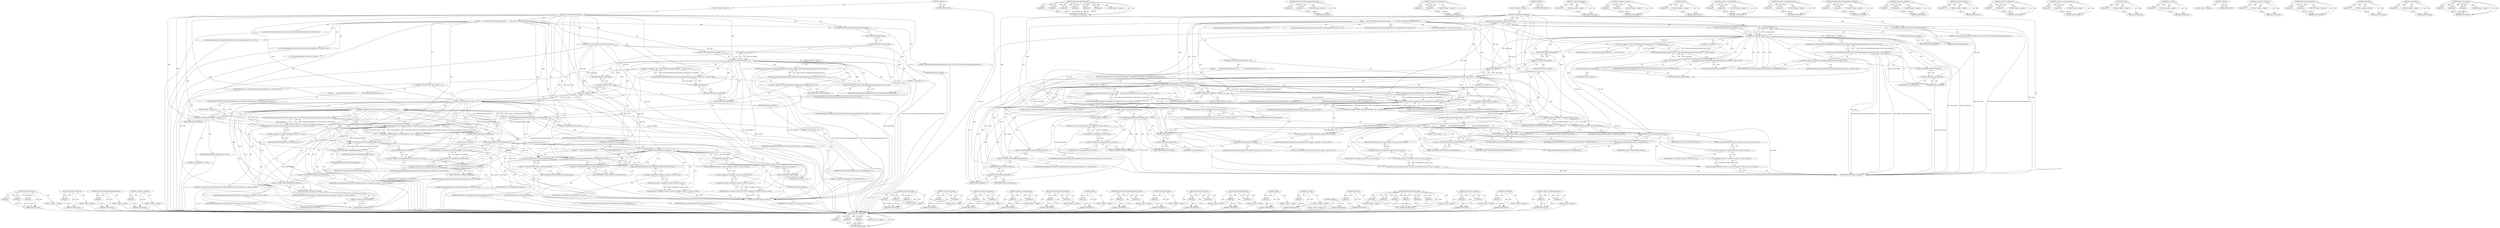 digraph "extractTransferables" {
vulnerable_245 [label=<(METHOD,acceptTransferList)>];
vulnerable_246 [label=<(PARAM,p1)>];
vulnerable_247 [label=<(PARAM,p2)>];
vulnerable_248 [label=<(PARAM,p3)>];
vulnerable_249 [label=<(BLOCK,&lt;empty&gt;,&lt;empty&gt;)>];
vulnerable_250 [label=<(METHOD_RETURN,ANY)>];
vulnerable_228 [label=<(METHOD,&lt;operator&gt;.addressOf)>];
vulnerable_229 [label=<(PARAM,p1)>];
vulnerable_230 [label=<(BLOCK,&lt;empty&gt;,&lt;empty&gt;)>];
vulnerable_231 [label=<(METHOD_RETURN,ANY)>];
vulnerable_176 [label=<(METHOD,V8Proxy.throwNotEnoughArgumentsError)>];
vulnerable_177 [label=<(PARAM,p1)>];
vulnerable_178 [label=<(BLOCK,&lt;empty&gt;,&lt;empty&gt;)>];
vulnerable_179 [label=<(METHOD_RETURN,ANY)>];
vulnerable_199 [label=<(METHOD,&lt;operator&gt;.logicalNot)>];
vulnerable_200 [label=<(PARAM,p1)>];
vulnerable_201 [label=<(BLOCK,&lt;empty&gt;,&lt;empty&gt;)>];
vulnerable_202 [label=<(METHOD_RETURN,ANY)>];
vulnerable_6 [label=<(METHOD,&lt;global&gt;)<SUB>1</SUB>>];
vulnerable_7 [label=<(BLOCK,&lt;empty&gt;,&lt;empty&gt;)<SUB>1</SUB>>];
vulnerable_8 [label=<(METHOD,acceptTransferListCallback)<SUB>1</SUB>>];
vulnerable_9 [label="<(PARAM,const v8::Arguments&amp; args)<SUB>1</SUB>>"];
vulnerable_10 [label=<(BLOCK,{
     INC_STATS(&quot;DOM.TestSerializedScriptValue...,{
     INC_STATS(&quot;DOM.TestSerializedScriptValue...)<SUB>2</SUB>>];
vulnerable_11 [label=<(INC_STATS,INC_STATS(&quot;DOM.TestSerializedScriptValueInterfa...)<SUB>3</SUB>>];
vulnerable_12 [label=<(LITERAL,&quot;DOM.TestSerializedScriptValueInterface.acceptT...,INC_STATS(&quot;DOM.TestSerializedScriptValueInterfa...)<SUB>3</SUB>>];
vulnerable_13 [label=<(CONTROL_STRUCTURE,IF,if (args.Length() &lt; 1))<SUB>4</SUB>>];
vulnerable_14 [label=<(&lt;operator&gt;.lessThan,args.Length() &lt; 1)<SUB>4</SUB>>];
vulnerable_15 [label=<(Length,args.Length())<SUB>4</SUB>>];
vulnerable_16 [label=<(&lt;operator&gt;.fieldAccess,args.Length)<SUB>4</SUB>>];
vulnerable_17 [label=<(IDENTIFIER,args,args.Length())<SUB>4</SUB>>];
vulnerable_18 [label=<(FIELD_IDENTIFIER,Length,Length)<SUB>4</SUB>>];
vulnerable_19 [label=<(LITERAL,1,args.Length() &lt; 1)<SUB>4</SUB>>];
vulnerable_20 [label=<(BLOCK,&lt;empty&gt;,&lt;empty&gt;)<SUB>5</SUB>>];
vulnerable_21 [label="<(RETURN,return V8Proxy::throwNotEnoughArgumentsError();,return V8Proxy::throwNotEnoughArgumentsError();)<SUB>5</SUB>>"];
vulnerable_22 [label="<(V8Proxy.throwNotEnoughArgumentsError,V8Proxy::throwNotEnoughArgumentsError())<SUB>5</SUB>>"];
vulnerable_23 [label="<(&lt;operator&gt;.fieldAccess,V8Proxy::throwNotEnoughArgumentsError)<SUB>5</SUB>>"];
vulnerable_24 [label="<(IDENTIFIER,V8Proxy,V8Proxy::throwNotEnoughArgumentsError())<SUB>5</SUB>>"];
vulnerable_25 [label=<(FIELD_IDENTIFIER,throwNotEnoughArgumentsError,throwNotEnoughArgumentsError)<SUB>5</SUB>>];
vulnerable_26 [label="<(LOCAL,TestSerializedScriptValueInterface* imp: TestSerializedScriptValueInterface*)<SUB>6</SUB>>"];
vulnerable_27 [label="<(&lt;operator&gt;.assignment,* imp = V8TestSerializedScriptValueInterface::t...)<SUB>6</SUB>>"];
vulnerable_28 [label="<(IDENTIFIER,imp,* imp = V8TestSerializedScriptValueInterface::t...)<SUB>6</SUB>>"];
vulnerable_29 [label="<(V8TestSerializedScriptValueInterface.toNative,V8TestSerializedScriptValueInterface::toNative(...)<SUB>6</SUB>>"];
vulnerable_30 [label="<(&lt;operator&gt;.fieldAccess,V8TestSerializedScriptValueInterface::toNative)<SUB>6</SUB>>"];
vulnerable_31 [label="<(IDENTIFIER,V8TestSerializedScriptValueInterface,V8TestSerializedScriptValueInterface::toNative(...)<SUB>6</SUB>>"];
vulnerable_32 [label=<(FIELD_IDENTIFIER,toNative,toNative)<SUB>6</SUB>>];
vulnerable_33 [label=<(Holder,args.Holder())<SUB>6</SUB>>];
vulnerable_34 [label=<(&lt;operator&gt;.fieldAccess,args.Holder)<SUB>6</SUB>>];
vulnerable_35 [label=<(IDENTIFIER,args,args.Holder())<SUB>6</SUB>>];
vulnerable_36 [label=<(FIELD_IDENTIFIER,Holder,Holder)<SUB>6</SUB>>];
vulnerable_37 [label="<(LOCAL,MessagePortArray messagePortArrayTransferList: MessagePortArray)<SUB>7</SUB>>"];
vulnerable_38 [label="<(LOCAL,ArrayBufferArray arrayBufferArrayTransferList: ArrayBufferArray)<SUB>8</SUB>>"];
vulnerable_39 [label=<(CONTROL_STRUCTURE,IF,if (args.Length() &gt; 1))<SUB>9</SUB>>];
vulnerable_40 [label=<(&lt;operator&gt;.greaterThan,args.Length() &gt; 1)<SUB>9</SUB>>];
vulnerable_41 [label=<(Length,args.Length())<SUB>9</SUB>>];
vulnerable_42 [label=<(&lt;operator&gt;.fieldAccess,args.Length)<SUB>9</SUB>>];
vulnerable_43 [label=<(IDENTIFIER,args,args.Length())<SUB>9</SUB>>];
vulnerable_44 [label=<(FIELD_IDENTIFIER,Length,Length)<SUB>9</SUB>>];
vulnerable_45 [label=<(LITERAL,1,args.Length() &gt; 1)<SUB>9</SUB>>];
vulnerable_46 [label=<(BLOCK,{
        if (!extractTransferables(args[1], me...,{
        if (!extractTransferables(args[1], me...)<SUB>9</SUB>>];
vulnerable_47 [label=<(CONTROL_STRUCTURE,IF,if (!extractTransferables(args[1], messagePortArrayTransferList, arrayBufferArrayTransferList)))<SUB>10</SUB>>];
vulnerable_48 [label=<(&lt;operator&gt;.logicalNot,!extractTransferables(args[1], messagePortArray...)<SUB>10</SUB>>];
vulnerable_49 [label=<(extractTransferables,extractTransferables(args[1], messagePortArrayT...)<SUB>10</SUB>>];
vulnerable_50 [label=<(&lt;operator&gt;.indirectIndexAccess,args[1])<SUB>10</SUB>>];
vulnerable_51 [label=<(IDENTIFIER,args,extractTransferables(args[1], messagePortArrayT...)<SUB>10</SUB>>];
vulnerable_52 [label=<(LITERAL,1,extractTransferables(args[1], messagePortArrayT...)<SUB>10</SUB>>];
vulnerable_53 [label=<(IDENTIFIER,messagePortArrayTransferList,extractTransferables(args[1], messagePortArrayT...)<SUB>10</SUB>>];
vulnerable_54 [label=<(IDENTIFIER,arrayBufferArrayTransferList,extractTransferables(args[1], messagePortArrayT...)<SUB>10</SUB>>];
vulnerable_55 [label=<(BLOCK,&lt;empty&gt;,&lt;empty&gt;)<SUB>11</SUB>>];
vulnerable_56 [label="<(RETURN,return V8Proxy::throwTypeError(&quot;Could not extra...,return V8Proxy::throwTypeError(&quot;Could not extra...)<SUB>11</SUB>>"];
vulnerable_57 [label="<(V8Proxy.throwTypeError,V8Proxy::throwTypeError(&quot;Could not extract tran...)<SUB>11</SUB>>"];
vulnerable_58 [label="<(&lt;operator&gt;.fieldAccess,V8Proxy::throwTypeError)<SUB>11</SUB>>"];
vulnerable_59 [label="<(IDENTIFIER,V8Proxy,V8Proxy::throwTypeError(&quot;Could not extract tran...)<SUB>11</SUB>>"];
vulnerable_60 [label=<(FIELD_IDENTIFIER,throwTypeError,throwTypeError)<SUB>11</SUB>>];
vulnerable_61 [label="<(LITERAL,&quot;Could not extract transferables&quot;,V8Proxy::throwTypeError(&quot;Could not extract tran...)<SUB>11</SUB>>"];
vulnerable_62 [label="<(LOCAL,bool dataDidThrow: bool)<SUB>13</SUB>>"];
vulnerable_63 [label=<(&lt;operator&gt;.assignment,dataDidThrow = false)<SUB>13</SUB>>];
vulnerable_64 [label=<(IDENTIFIER,dataDidThrow,dataDidThrow = false)<SUB>13</SUB>>];
vulnerable_65 [label=<(LITERAL,false,dataDidThrow = false)<SUB>13</SUB>>];
vulnerable_66 [label=<(&lt;operator&gt;.assignment,RefPtr&lt;SerializedScriptValue&gt; data = Serialized...)<SUB>14</SUB>>];
vulnerable_67 [label=<(&lt;operator&gt;.greaterThan,RefPtr&lt;SerializedScriptValue&gt; data)<SUB>14</SUB>>];
vulnerable_68 [label=<(&lt;operator&gt;.lessThan,RefPtr&lt;SerializedScriptValue)<SUB>14</SUB>>];
vulnerable_69 [label=<(IDENTIFIER,RefPtr,RefPtr&lt;SerializedScriptValue)<SUB>14</SUB>>];
vulnerable_70 [label=<(IDENTIFIER,SerializedScriptValue,RefPtr&lt;SerializedScriptValue)<SUB>14</SUB>>];
vulnerable_71 [label=<(IDENTIFIER,data,RefPtr&lt;SerializedScriptValue&gt; data)<SUB>14</SUB>>];
vulnerable_72 [label="<(SerializedScriptValue.create,SerializedScriptValue::create(args[0], &amp;message...)<SUB>14</SUB>>"];
vulnerable_73 [label="<(&lt;operator&gt;.fieldAccess,SerializedScriptValue::create)<SUB>14</SUB>>"];
vulnerable_74 [label="<(IDENTIFIER,SerializedScriptValue,SerializedScriptValue::create(args[0], &amp;message...)<SUB>14</SUB>>"];
vulnerable_75 [label=<(FIELD_IDENTIFIER,create,create)<SUB>14</SUB>>];
vulnerable_76 [label=<(&lt;operator&gt;.indirectIndexAccess,args[0])<SUB>14</SUB>>];
vulnerable_77 [label="<(IDENTIFIER,args,SerializedScriptValue::create(args[0], &amp;message...)<SUB>14</SUB>>"];
vulnerable_78 [label="<(LITERAL,0,SerializedScriptValue::create(args[0], &amp;message...)<SUB>14</SUB>>"];
vulnerable_79 [label=<(&lt;operator&gt;.addressOf,&amp;messagePortArrayTransferList)<SUB>14</SUB>>];
vulnerable_80 [label="<(IDENTIFIER,messagePortArrayTransferList,SerializedScriptValue::create(args[0], &amp;message...)<SUB>14</SUB>>"];
vulnerable_81 [label=<(&lt;operator&gt;.addressOf,&amp;arrayBufferArrayTransferList)<SUB>14</SUB>>];
vulnerable_82 [label="<(IDENTIFIER,arrayBufferArrayTransferList,SerializedScriptValue::create(args[0], &amp;message...)<SUB>14</SUB>>"];
vulnerable_83 [label="<(IDENTIFIER,dataDidThrow,SerializedScriptValue::create(args[0], &amp;message...)<SUB>14</SUB>>"];
vulnerable_84 [label=<(GetIsolate,args.GetIsolate())<SUB>14</SUB>>];
vulnerable_85 [label=<(&lt;operator&gt;.fieldAccess,args.GetIsolate)<SUB>14</SUB>>];
vulnerable_86 [label=<(IDENTIFIER,args,args.GetIsolate())<SUB>14</SUB>>];
vulnerable_87 [label=<(FIELD_IDENTIFIER,GetIsolate,GetIsolate)<SUB>14</SUB>>];
vulnerable_88 [label=<(CONTROL_STRUCTURE,IF,if (dataDidThrow))<SUB>15</SUB>>];
vulnerable_89 [label=<(IDENTIFIER,dataDidThrow,if (dataDidThrow))<SUB>15</SUB>>];
vulnerable_90 [label=<(BLOCK,&lt;empty&gt;,&lt;empty&gt;)<SUB>16</SUB>>];
vulnerable_91 [label="<(RETURN,return v8::Undefined();,return v8::Undefined();)<SUB>16</SUB>>"];
vulnerable_92 [label="<(v8.Undefined,v8::Undefined())<SUB>16</SUB>>"];
vulnerable_93 [label="<(&lt;operator&gt;.fieldAccess,v8::Undefined)<SUB>16</SUB>>"];
vulnerable_94 [label="<(IDENTIFIER,v8,v8::Undefined())<SUB>16</SUB>>"];
vulnerable_95 [label=<(FIELD_IDENTIFIER,Undefined,Undefined)<SUB>16</SUB>>];
vulnerable_96 [label=<(CONTROL_STRUCTURE,IF,if (args.Length() &lt;= 1))<SUB>17</SUB>>];
vulnerable_97 [label=<(&lt;operator&gt;.lessEqualsThan,args.Length() &lt;= 1)<SUB>17</SUB>>];
vulnerable_98 [label=<(Length,args.Length())<SUB>17</SUB>>];
vulnerable_99 [label=<(&lt;operator&gt;.fieldAccess,args.Length)<SUB>17</SUB>>];
vulnerable_100 [label=<(IDENTIFIER,args,args.Length())<SUB>17</SUB>>];
vulnerable_101 [label=<(FIELD_IDENTIFIER,Length,Length)<SUB>17</SUB>>];
vulnerable_102 [label=<(LITERAL,1,args.Length() &lt;= 1)<SUB>17</SUB>>];
vulnerable_103 [label=<(BLOCK,{
        imp-&gt;acceptTransferList(data);
      ...,{
        imp-&gt;acceptTransferList(data);
      ...)<SUB>17</SUB>>];
vulnerable_104 [label=<(acceptTransferList,imp-&gt;acceptTransferList(data))<SUB>18</SUB>>];
vulnerable_105 [label=<(&lt;operator&gt;.indirectFieldAccess,imp-&gt;acceptTransferList)<SUB>18</SUB>>];
vulnerable_106 [label=<(IDENTIFIER,imp,imp-&gt;acceptTransferList(data))<SUB>18</SUB>>];
vulnerable_107 [label=<(FIELD_IDENTIFIER,acceptTransferList,acceptTransferList)<SUB>18</SUB>>];
vulnerable_108 [label=<(IDENTIFIER,data,imp-&gt;acceptTransferList(data))<SUB>18</SUB>>];
vulnerable_109 [label="<(RETURN,return v8::Handle&lt;v8::Value&gt;();,return v8::Handle&lt;v8::Value&gt;();)<SUB>19</SUB>>"];
vulnerable_110 [label="<(v8.Handle&lt;v8.Value&gt;,v8::Handle&lt;v8::Value&gt;())<SUB>19</SUB>>"];
vulnerable_111 [label="<(&lt;operator&gt;.fieldAccess,v8::Handle&lt;v8::Value&gt;)<SUB>19</SUB>>"];
vulnerable_112 [label="<(IDENTIFIER,v8,v8::Handle&lt;v8::Value&gt;())<SUB>19</SUB>>"];
vulnerable_113 [label="<(FIELD_IDENTIFIER,Handle&lt;v8::Value&gt;,Handle&lt;v8::Value&gt;)<SUB>19</SUB>>"];
vulnerable_114 [label=<(acceptTransferList,imp-&gt;acceptTransferList(data, messagePortArrayT...)<SUB>21</SUB>>];
vulnerable_115 [label=<(&lt;operator&gt;.indirectFieldAccess,imp-&gt;acceptTransferList)<SUB>21</SUB>>];
vulnerable_116 [label=<(IDENTIFIER,imp,imp-&gt;acceptTransferList(data, messagePortArrayT...)<SUB>21</SUB>>];
vulnerable_117 [label=<(FIELD_IDENTIFIER,acceptTransferList,acceptTransferList)<SUB>21</SUB>>];
vulnerable_118 [label=<(IDENTIFIER,data,imp-&gt;acceptTransferList(data, messagePortArrayT...)<SUB>21</SUB>>];
vulnerable_119 [label=<(IDENTIFIER,messagePortArrayTransferList,imp-&gt;acceptTransferList(data, messagePortArrayT...)<SUB>21</SUB>>];
vulnerable_120 [label="<(RETURN,return v8::Handle&lt;v8::Value&gt;();,return v8::Handle&lt;v8::Value&gt;();)<SUB>22</SUB>>"];
vulnerable_121 [label="<(v8.Handle&lt;v8.Value&gt;,v8::Handle&lt;v8::Value&gt;())<SUB>22</SUB>>"];
vulnerable_122 [label="<(&lt;operator&gt;.fieldAccess,v8::Handle&lt;v8::Value&gt;)<SUB>22</SUB>>"];
vulnerable_123 [label="<(IDENTIFIER,v8,v8::Handle&lt;v8::Value&gt;())<SUB>22</SUB>>"];
vulnerable_124 [label="<(FIELD_IDENTIFIER,Handle&lt;v8::Value&gt;,Handle&lt;v8::Value&gt;)<SUB>22</SUB>>"];
vulnerable_125 [label=<(METHOD_RETURN,Handle&lt;v8.Value&gt;)<SUB>1</SUB>>];
vulnerable_127 [label=<(METHOD_RETURN,ANY)<SUB>1</SUB>>];
vulnerable_203 [label=<(METHOD,extractTransferables)>];
vulnerable_204 [label=<(PARAM,p1)>];
vulnerable_205 [label=<(PARAM,p2)>];
vulnerable_206 [label=<(PARAM,p3)>];
vulnerable_207 [label=<(BLOCK,&lt;empty&gt;,&lt;empty&gt;)>];
vulnerable_208 [label=<(METHOD_RETURN,ANY)>];
vulnerable_162 [label=<(METHOD,&lt;operator&gt;.lessThan)>];
vulnerable_163 [label=<(PARAM,p1)>];
vulnerable_164 [label=<(PARAM,p2)>];
vulnerable_165 [label=<(BLOCK,&lt;empty&gt;,&lt;empty&gt;)>];
vulnerable_166 [label=<(METHOD_RETURN,ANY)>];
vulnerable_194 [label=<(METHOD,&lt;operator&gt;.greaterThan)>];
vulnerable_195 [label=<(PARAM,p1)>];
vulnerable_196 [label=<(PARAM,p2)>];
vulnerable_197 [label=<(BLOCK,&lt;empty&gt;,&lt;empty&gt;)>];
vulnerable_198 [label=<(METHOD_RETURN,ANY)>];
vulnerable_240 [label=<(METHOD,&lt;operator&gt;.lessEqualsThan)>];
vulnerable_241 [label=<(PARAM,p1)>];
vulnerable_242 [label=<(PARAM,p2)>];
vulnerable_243 [label=<(BLOCK,&lt;empty&gt;,&lt;empty&gt;)>];
vulnerable_244 [label=<(METHOD_RETURN,ANY)>];
vulnerable_251 [label=<(METHOD,&lt;operator&gt;.indirectFieldAccess)>];
vulnerable_252 [label=<(PARAM,p1)>];
vulnerable_253 [label=<(PARAM,p2)>];
vulnerable_254 [label=<(BLOCK,&lt;empty&gt;,&lt;empty&gt;)>];
vulnerable_255 [label=<(METHOD_RETURN,ANY)>];
vulnerable_190 [label=<(METHOD,Holder)>];
vulnerable_191 [label=<(PARAM,p1)>];
vulnerable_192 [label=<(BLOCK,&lt;empty&gt;,&lt;empty&gt;)>];
vulnerable_193 [label=<(METHOD_RETURN,ANY)>];
vulnerable_185 [label=<(METHOD,V8TestSerializedScriptValueInterface.toNative)>];
vulnerable_186 [label=<(PARAM,p1)>];
vulnerable_187 [label=<(PARAM,p2)>];
vulnerable_188 [label=<(BLOCK,&lt;empty&gt;,&lt;empty&gt;)>];
vulnerable_189 [label=<(METHOD_RETURN,ANY)>];
vulnerable_256 [label=<(METHOD,v8.Handle&lt;v8.Value&gt;)>];
vulnerable_257 [label=<(PARAM,p1)>];
vulnerable_258 [label=<(BLOCK,&lt;empty&gt;,&lt;empty&gt;)>];
vulnerable_259 [label=<(METHOD_RETURN,ANY)>];
vulnerable_171 [label=<(METHOD,&lt;operator&gt;.fieldAccess)>];
vulnerable_172 [label=<(PARAM,p1)>];
vulnerable_173 [label=<(PARAM,p2)>];
vulnerable_174 [label=<(BLOCK,&lt;empty&gt;,&lt;empty&gt;)>];
vulnerable_175 [label=<(METHOD_RETURN,ANY)>];
vulnerable_214 [label=<(METHOD,V8Proxy.throwTypeError)>];
vulnerable_215 [label=<(PARAM,p1)>];
vulnerable_216 [label=<(PARAM,p2)>];
vulnerable_217 [label=<(BLOCK,&lt;empty&gt;,&lt;empty&gt;)>];
vulnerable_218 [label=<(METHOD_RETURN,ANY)>];
vulnerable_167 [label=<(METHOD,Length)>];
vulnerable_168 [label=<(PARAM,p1)>];
vulnerable_169 [label=<(BLOCK,&lt;empty&gt;,&lt;empty&gt;)>];
vulnerable_170 [label=<(METHOD_RETURN,ANY)>];
vulnerable_158 [label=<(METHOD,INC_STATS)>];
vulnerable_159 [label=<(PARAM,p1)>];
vulnerable_160 [label=<(BLOCK,&lt;empty&gt;,&lt;empty&gt;)>];
vulnerable_161 [label=<(METHOD_RETURN,ANY)>];
vulnerable_152 [label=<(METHOD,&lt;global&gt;)<SUB>1</SUB>>];
vulnerable_153 [label=<(BLOCK,&lt;empty&gt;,&lt;empty&gt;)>];
vulnerable_154 [label=<(METHOD_RETURN,ANY)>];
vulnerable_232 [label=<(METHOD,GetIsolate)>];
vulnerable_233 [label=<(PARAM,p1)>];
vulnerable_234 [label=<(BLOCK,&lt;empty&gt;,&lt;empty&gt;)>];
vulnerable_235 [label=<(METHOD_RETURN,ANY)>];
vulnerable_219 [label=<(METHOD,SerializedScriptValue.create)>];
vulnerable_220 [label=<(PARAM,p1)>];
vulnerable_221 [label=<(PARAM,p2)>];
vulnerable_222 [label=<(PARAM,p3)>];
vulnerable_223 [label=<(PARAM,p4)>];
vulnerable_224 [label=<(PARAM,p5)>];
vulnerable_225 [label=<(PARAM,p6)>];
vulnerable_226 [label=<(BLOCK,&lt;empty&gt;,&lt;empty&gt;)>];
vulnerable_227 [label=<(METHOD_RETURN,ANY)>];
vulnerable_180 [label=<(METHOD,&lt;operator&gt;.assignment)>];
vulnerable_181 [label=<(PARAM,p1)>];
vulnerable_182 [label=<(PARAM,p2)>];
vulnerable_183 [label=<(BLOCK,&lt;empty&gt;,&lt;empty&gt;)>];
vulnerable_184 [label=<(METHOD_RETURN,ANY)>];
vulnerable_236 [label=<(METHOD,v8.Undefined)>];
vulnerable_237 [label=<(PARAM,p1)>];
vulnerable_238 [label=<(BLOCK,&lt;empty&gt;,&lt;empty&gt;)>];
vulnerable_239 [label=<(METHOD_RETURN,ANY)>];
vulnerable_209 [label=<(METHOD,&lt;operator&gt;.indirectIndexAccess)>];
vulnerable_210 [label=<(PARAM,p1)>];
vulnerable_211 [label=<(PARAM,p2)>];
vulnerable_212 [label=<(BLOCK,&lt;empty&gt;,&lt;empty&gt;)>];
vulnerable_213 [label=<(METHOD_RETURN,ANY)>];
fixed_250 [label=<(METHOD,acceptTransferList)>];
fixed_251 [label=<(PARAM,p1)>];
fixed_252 [label=<(PARAM,p2)>];
fixed_253 [label=<(PARAM,p3)>];
fixed_254 [label=<(BLOCK,&lt;empty&gt;,&lt;empty&gt;)>];
fixed_255 [label=<(METHOD_RETURN,ANY)>];
fixed_228 [label=<(METHOD,SerializedScriptValue.create)>];
fixed_229 [label=<(PARAM,p1)>];
fixed_230 [label=<(PARAM,p2)>];
fixed_231 [label=<(PARAM,p3)>];
fixed_232 [label=<(PARAM,p4)>];
fixed_233 [label=<(PARAM,p5)>];
fixed_234 [label=<(PARAM,p6)>];
fixed_235 [label=<(BLOCK,&lt;empty&gt;,&lt;empty&gt;)>];
fixed_236 [label=<(METHOD_RETURN,ANY)>];
fixed_180 [label=<(METHOD,V8Proxy.throwNotEnoughArgumentsError)>];
fixed_181 [label=<(PARAM,p1)>];
fixed_182 [label=<(PARAM,p2)>];
fixed_183 [label=<(BLOCK,&lt;empty&gt;,&lt;empty&gt;)>];
fixed_184 [label=<(METHOD_RETURN,ANY)>];
fixed_203 [label=<(METHOD,&lt;operator&gt;.greaterThan)>];
fixed_204 [label=<(PARAM,p1)>];
fixed_205 [label=<(PARAM,p2)>];
fixed_206 [label=<(BLOCK,&lt;empty&gt;,&lt;empty&gt;)>];
fixed_207 [label=<(METHOD_RETURN,ANY)>];
fixed_6 [label=<(METHOD,&lt;global&gt;)<SUB>1</SUB>>];
fixed_7 [label=<(BLOCK,&lt;empty&gt;,&lt;empty&gt;)<SUB>1</SUB>>];
fixed_8 [label=<(METHOD,acceptTransferListCallback)<SUB>1</SUB>>];
fixed_9 [label="<(PARAM,const v8::Arguments&amp; args)<SUB>1</SUB>>"];
fixed_10 [label=<(BLOCK,{
     INC_STATS(&quot;DOM.TestSerializedScriptValue...,{
     INC_STATS(&quot;DOM.TestSerializedScriptValue...)<SUB>2</SUB>>];
fixed_11 [label=<(INC_STATS,INC_STATS(&quot;DOM.TestSerializedScriptValueInterfa...)<SUB>3</SUB>>];
fixed_12 [label=<(LITERAL,&quot;DOM.TestSerializedScriptValueInterface.acceptT...,INC_STATS(&quot;DOM.TestSerializedScriptValueInterfa...)<SUB>3</SUB>>];
fixed_13 [label=<(CONTROL_STRUCTURE,IF,if (args.Length() &lt; 1))<SUB>4</SUB>>];
fixed_14 [label=<(&lt;operator&gt;.lessThan,args.Length() &lt; 1)<SUB>4</SUB>>];
fixed_15 [label=<(Length,args.Length())<SUB>4</SUB>>];
fixed_16 [label=<(&lt;operator&gt;.fieldAccess,args.Length)<SUB>4</SUB>>];
fixed_17 [label=<(IDENTIFIER,args,args.Length())<SUB>4</SUB>>];
fixed_18 [label=<(FIELD_IDENTIFIER,Length,Length)<SUB>4</SUB>>];
fixed_19 [label=<(LITERAL,1,args.Length() &lt; 1)<SUB>4</SUB>>];
fixed_20 [label=<(BLOCK,&lt;empty&gt;,&lt;empty&gt;)<SUB>5</SUB>>];
fixed_21 [label="<(RETURN,return V8Proxy::throwNotEnoughArgumentsError(ar...,return V8Proxy::throwNotEnoughArgumentsError(ar...)<SUB>5</SUB>>"];
fixed_22 [label="<(V8Proxy.throwNotEnoughArgumentsError,V8Proxy::throwNotEnoughArgumentsError(args.GetI...)<SUB>5</SUB>>"];
fixed_23 [label="<(&lt;operator&gt;.fieldAccess,V8Proxy::throwNotEnoughArgumentsError)<SUB>5</SUB>>"];
fixed_24 [label="<(IDENTIFIER,V8Proxy,V8Proxy::throwNotEnoughArgumentsError(args.GetI...)<SUB>5</SUB>>"];
fixed_25 [label=<(FIELD_IDENTIFIER,throwNotEnoughArgumentsError,throwNotEnoughArgumentsError)<SUB>5</SUB>>];
fixed_26 [label=<(GetIsolate,args.GetIsolate())<SUB>5</SUB>>];
fixed_27 [label=<(&lt;operator&gt;.fieldAccess,args.GetIsolate)<SUB>5</SUB>>];
fixed_28 [label=<(IDENTIFIER,args,args.GetIsolate())<SUB>5</SUB>>];
fixed_29 [label=<(FIELD_IDENTIFIER,GetIsolate,GetIsolate)<SUB>5</SUB>>];
fixed_30 [label="<(LOCAL,TestSerializedScriptValueInterface* imp: TestSerializedScriptValueInterface*)<SUB>6</SUB>>"];
fixed_31 [label="<(&lt;operator&gt;.assignment,* imp = V8TestSerializedScriptValueInterface::t...)<SUB>6</SUB>>"];
fixed_32 [label="<(IDENTIFIER,imp,* imp = V8TestSerializedScriptValueInterface::t...)<SUB>6</SUB>>"];
fixed_33 [label="<(V8TestSerializedScriptValueInterface.toNative,V8TestSerializedScriptValueInterface::toNative(...)<SUB>6</SUB>>"];
fixed_34 [label="<(&lt;operator&gt;.fieldAccess,V8TestSerializedScriptValueInterface::toNative)<SUB>6</SUB>>"];
fixed_35 [label="<(IDENTIFIER,V8TestSerializedScriptValueInterface,V8TestSerializedScriptValueInterface::toNative(...)<SUB>6</SUB>>"];
fixed_36 [label=<(FIELD_IDENTIFIER,toNative,toNative)<SUB>6</SUB>>];
fixed_37 [label=<(Holder,args.Holder())<SUB>6</SUB>>];
fixed_38 [label=<(&lt;operator&gt;.fieldAccess,args.Holder)<SUB>6</SUB>>];
fixed_39 [label=<(IDENTIFIER,args,args.Holder())<SUB>6</SUB>>];
fixed_40 [label=<(FIELD_IDENTIFIER,Holder,Holder)<SUB>6</SUB>>];
fixed_41 [label="<(LOCAL,MessagePortArray messagePortArrayTransferList: MessagePortArray)<SUB>7</SUB>>"];
fixed_42 [label="<(LOCAL,ArrayBufferArray arrayBufferArrayTransferList: ArrayBufferArray)<SUB>8</SUB>>"];
fixed_43 [label=<(CONTROL_STRUCTURE,IF,if (args.Length() &gt; 1))<SUB>9</SUB>>];
fixed_44 [label=<(&lt;operator&gt;.greaterThan,args.Length() &gt; 1)<SUB>9</SUB>>];
fixed_45 [label=<(Length,args.Length())<SUB>9</SUB>>];
fixed_46 [label=<(&lt;operator&gt;.fieldAccess,args.Length)<SUB>9</SUB>>];
fixed_47 [label=<(IDENTIFIER,args,args.Length())<SUB>9</SUB>>];
fixed_48 [label=<(FIELD_IDENTIFIER,Length,Length)<SUB>9</SUB>>];
fixed_49 [label=<(LITERAL,1,args.Length() &gt; 1)<SUB>9</SUB>>];
fixed_50 [label=<(BLOCK,{
        if (!extractTransferables(args[1], me...,{
        if (!extractTransferables(args[1], me...)<SUB>9</SUB>>];
fixed_51 [label=<(CONTROL_STRUCTURE,IF,if (!extractTransferables(args[1], messagePortArrayTransferList, arrayBufferArrayTransferList)))<SUB>10</SUB>>];
fixed_52 [label=<(&lt;operator&gt;.logicalNot,!extractTransferables(args[1], messagePortArray...)<SUB>10</SUB>>];
fixed_53 [label=<(extractTransferables,extractTransferables(args[1], messagePortArrayT...)<SUB>10</SUB>>];
fixed_54 [label=<(&lt;operator&gt;.indirectIndexAccess,args[1])<SUB>10</SUB>>];
fixed_55 [label=<(IDENTIFIER,args,extractTransferables(args[1], messagePortArrayT...)<SUB>10</SUB>>];
fixed_56 [label=<(LITERAL,1,extractTransferables(args[1], messagePortArrayT...)<SUB>10</SUB>>];
fixed_57 [label=<(IDENTIFIER,messagePortArrayTransferList,extractTransferables(args[1], messagePortArrayT...)<SUB>10</SUB>>];
fixed_58 [label=<(IDENTIFIER,arrayBufferArrayTransferList,extractTransferables(args[1], messagePortArrayT...)<SUB>10</SUB>>];
fixed_59 [label=<(BLOCK,&lt;empty&gt;,&lt;empty&gt;)<SUB>11</SUB>>];
fixed_60 [label="<(RETURN,return V8Proxy::throwTypeError(&quot;Could not extra...,return V8Proxy::throwTypeError(&quot;Could not extra...)<SUB>11</SUB>>"];
fixed_61 [label="<(V8Proxy.throwTypeError,V8Proxy::throwTypeError(&quot;Could not extract tran...)<SUB>11</SUB>>"];
fixed_62 [label="<(&lt;operator&gt;.fieldAccess,V8Proxy::throwTypeError)<SUB>11</SUB>>"];
fixed_63 [label="<(IDENTIFIER,V8Proxy,V8Proxy::throwTypeError(&quot;Could not extract tran...)<SUB>11</SUB>>"];
fixed_64 [label=<(FIELD_IDENTIFIER,throwTypeError,throwTypeError)<SUB>11</SUB>>];
fixed_65 [label="<(LITERAL,&quot;Could not extract transferables&quot;,V8Proxy::throwTypeError(&quot;Could not extract tran...)<SUB>11</SUB>>"];
fixed_66 [label="<(LOCAL,bool dataDidThrow: bool)<SUB>13</SUB>>"];
fixed_67 [label=<(&lt;operator&gt;.assignment,dataDidThrow = false)<SUB>13</SUB>>];
fixed_68 [label=<(IDENTIFIER,dataDidThrow,dataDidThrow = false)<SUB>13</SUB>>];
fixed_69 [label=<(LITERAL,false,dataDidThrow = false)<SUB>13</SUB>>];
fixed_70 [label=<(&lt;operator&gt;.assignment,RefPtr&lt;SerializedScriptValue&gt; data = Serialized...)<SUB>14</SUB>>];
fixed_71 [label=<(&lt;operator&gt;.greaterThan,RefPtr&lt;SerializedScriptValue&gt; data)<SUB>14</SUB>>];
fixed_72 [label=<(&lt;operator&gt;.lessThan,RefPtr&lt;SerializedScriptValue)<SUB>14</SUB>>];
fixed_73 [label=<(IDENTIFIER,RefPtr,RefPtr&lt;SerializedScriptValue)<SUB>14</SUB>>];
fixed_74 [label=<(IDENTIFIER,SerializedScriptValue,RefPtr&lt;SerializedScriptValue)<SUB>14</SUB>>];
fixed_75 [label=<(IDENTIFIER,data,RefPtr&lt;SerializedScriptValue&gt; data)<SUB>14</SUB>>];
fixed_76 [label="<(SerializedScriptValue.create,SerializedScriptValue::create(args[0], &amp;message...)<SUB>14</SUB>>"];
fixed_77 [label="<(&lt;operator&gt;.fieldAccess,SerializedScriptValue::create)<SUB>14</SUB>>"];
fixed_78 [label="<(IDENTIFIER,SerializedScriptValue,SerializedScriptValue::create(args[0], &amp;message...)<SUB>14</SUB>>"];
fixed_79 [label=<(FIELD_IDENTIFIER,create,create)<SUB>14</SUB>>];
fixed_80 [label=<(&lt;operator&gt;.indirectIndexAccess,args[0])<SUB>14</SUB>>];
fixed_81 [label="<(IDENTIFIER,args,SerializedScriptValue::create(args[0], &amp;message...)<SUB>14</SUB>>"];
fixed_82 [label="<(LITERAL,0,SerializedScriptValue::create(args[0], &amp;message...)<SUB>14</SUB>>"];
fixed_83 [label=<(&lt;operator&gt;.addressOf,&amp;messagePortArrayTransferList)<SUB>14</SUB>>];
fixed_84 [label="<(IDENTIFIER,messagePortArrayTransferList,SerializedScriptValue::create(args[0], &amp;message...)<SUB>14</SUB>>"];
fixed_85 [label=<(&lt;operator&gt;.addressOf,&amp;arrayBufferArrayTransferList)<SUB>14</SUB>>];
fixed_86 [label="<(IDENTIFIER,arrayBufferArrayTransferList,SerializedScriptValue::create(args[0], &amp;message...)<SUB>14</SUB>>"];
fixed_87 [label="<(IDENTIFIER,dataDidThrow,SerializedScriptValue::create(args[0], &amp;message...)<SUB>14</SUB>>"];
fixed_88 [label=<(GetIsolate,args.GetIsolate())<SUB>14</SUB>>];
fixed_89 [label=<(&lt;operator&gt;.fieldAccess,args.GetIsolate)<SUB>14</SUB>>];
fixed_90 [label=<(IDENTIFIER,args,args.GetIsolate())<SUB>14</SUB>>];
fixed_91 [label=<(FIELD_IDENTIFIER,GetIsolate,GetIsolate)<SUB>14</SUB>>];
fixed_92 [label=<(CONTROL_STRUCTURE,IF,if (dataDidThrow))<SUB>15</SUB>>];
fixed_93 [label=<(IDENTIFIER,dataDidThrow,if (dataDidThrow))<SUB>15</SUB>>];
fixed_94 [label=<(BLOCK,&lt;empty&gt;,&lt;empty&gt;)<SUB>16</SUB>>];
fixed_95 [label="<(RETURN,return v8::Undefined();,return v8::Undefined();)<SUB>16</SUB>>"];
fixed_96 [label="<(v8.Undefined,v8::Undefined())<SUB>16</SUB>>"];
fixed_97 [label="<(&lt;operator&gt;.fieldAccess,v8::Undefined)<SUB>16</SUB>>"];
fixed_98 [label="<(IDENTIFIER,v8,v8::Undefined())<SUB>16</SUB>>"];
fixed_99 [label=<(FIELD_IDENTIFIER,Undefined,Undefined)<SUB>16</SUB>>];
fixed_100 [label=<(CONTROL_STRUCTURE,IF,if (args.Length() &lt;= 1))<SUB>17</SUB>>];
fixed_101 [label=<(&lt;operator&gt;.lessEqualsThan,args.Length() &lt;= 1)<SUB>17</SUB>>];
fixed_102 [label=<(Length,args.Length())<SUB>17</SUB>>];
fixed_103 [label=<(&lt;operator&gt;.fieldAccess,args.Length)<SUB>17</SUB>>];
fixed_104 [label=<(IDENTIFIER,args,args.Length())<SUB>17</SUB>>];
fixed_105 [label=<(FIELD_IDENTIFIER,Length,Length)<SUB>17</SUB>>];
fixed_106 [label=<(LITERAL,1,args.Length() &lt;= 1)<SUB>17</SUB>>];
fixed_107 [label=<(BLOCK,{
        imp-&gt;acceptTransferList(data);
      ...,{
        imp-&gt;acceptTransferList(data);
      ...)<SUB>17</SUB>>];
fixed_108 [label=<(acceptTransferList,imp-&gt;acceptTransferList(data))<SUB>18</SUB>>];
fixed_109 [label=<(&lt;operator&gt;.indirectFieldAccess,imp-&gt;acceptTransferList)<SUB>18</SUB>>];
fixed_110 [label=<(IDENTIFIER,imp,imp-&gt;acceptTransferList(data))<SUB>18</SUB>>];
fixed_111 [label=<(FIELD_IDENTIFIER,acceptTransferList,acceptTransferList)<SUB>18</SUB>>];
fixed_112 [label=<(IDENTIFIER,data,imp-&gt;acceptTransferList(data))<SUB>18</SUB>>];
fixed_113 [label="<(RETURN,return v8::Handle&lt;v8::Value&gt;();,return v8::Handle&lt;v8::Value&gt;();)<SUB>19</SUB>>"];
fixed_114 [label="<(v8.Handle&lt;v8.Value&gt;,v8::Handle&lt;v8::Value&gt;())<SUB>19</SUB>>"];
fixed_115 [label="<(&lt;operator&gt;.fieldAccess,v8::Handle&lt;v8::Value&gt;)<SUB>19</SUB>>"];
fixed_116 [label="<(IDENTIFIER,v8,v8::Handle&lt;v8::Value&gt;())<SUB>19</SUB>>"];
fixed_117 [label="<(FIELD_IDENTIFIER,Handle&lt;v8::Value&gt;,Handle&lt;v8::Value&gt;)<SUB>19</SUB>>"];
fixed_118 [label=<(acceptTransferList,imp-&gt;acceptTransferList(data, messagePortArrayT...)<SUB>21</SUB>>];
fixed_119 [label=<(&lt;operator&gt;.indirectFieldAccess,imp-&gt;acceptTransferList)<SUB>21</SUB>>];
fixed_120 [label=<(IDENTIFIER,imp,imp-&gt;acceptTransferList(data, messagePortArrayT...)<SUB>21</SUB>>];
fixed_121 [label=<(FIELD_IDENTIFIER,acceptTransferList,acceptTransferList)<SUB>21</SUB>>];
fixed_122 [label=<(IDENTIFIER,data,imp-&gt;acceptTransferList(data, messagePortArrayT...)<SUB>21</SUB>>];
fixed_123 [label=<(IDENTIFIER,messagePortArrayTransferList,imp-&gt;acceptTransferList(data, messagePortArrayT...)<SUB>21</SUB>>];
fixed_124 [label="<(RETURN,return v8::Handle&lt;v8::Value&gt;();,return v8::Handle&lt;v8::Value&gt;();)<SUB>22</SUB>>"];
fixed_125 [label="<(v8.Handle&lt;v8.Value&gt;,v8::Handle&lt;v8::Value&gt;())<SUB>22</SUB>>"];
fixed_126 [label="<(&lt;operator&gt;.fieldAccess,v8::Handle&lt;v8::Value&gt;)<SUB>22</SUB>>"];
fixed_127 [label="<(IDENTIFIER,v8,v8::Handle&lt;v8::Value&gt;())<SUB>22</SUB>>"];
fixed_128 [label="<(FIELD_IDENTIFIER,Handle&lt;v8::Value&gt;,Handle&lt;v8::Value&gt;)<SUB>22</SUB>>"];
fixed_129 [label=<(METHOD_RETURN,Handle&lt;v8.Value&gt;)<SUB>1</SUB>>];
fixed_131 [label=<(METHOD_RETURN,ANY)<SUB>1</SUB>>];
fixed_208 [label=<(METHOD,&lt;operator&gt;.logicalNot)>];
fixed_209 [label=<(PARAM,p1)>];
fixed_210 [label=<(BLOCK,&lt;empty&gt;,&lt;empty&gt;)>];
fixed_211 [label=<(METHOD_RETURN,ANY)>];
fixed_166 [label=<(METHOD,&lt;operator&gt;.lessThan)>];
fixed_167 [label=<(PARAM,p1)>];
fixed_168 [label=<(PARAM,p2)>];
fixed_169 [label=<(BLOCK,&lt;empty&gt;,&lt;empty&gt;)>];
fixed_170 [label=<(METHOD_RETURN,ANY)>];
fixed_199 [label=<(METHOD,Holder)>];
fixed_200 [label=<(PARAM,p1)>];
fixed_201 [label=<(BLOCK,&lt;empty&gt;,&lt;empty&gt;)>];
fixed_202 [label=<(METHOD_RETURN,ANY)>];
fixed_245 [label=<(METHOD,&lt;operator&gt;.lessEqualsThan)>];
fixed_246 [label=<(PARAM,p1)>];
fixed_247 [label=<(PARAM,p2)>];
fixed_248 [label=<(BLOCK,&lt;empty&gt;,&lt;empty&gt;)>];
fixed_249 [label=<(METHOD_RETURN,ANY)>];
fixed_256 [label=<(METHOD,&lt;operator&gt;.indirectFieldAccess)>];
fixed_257 [label=<(PARAM,p1)>];
fixed_258 [label=<(PARAM,p2)>];
fixed_259 [label=<(BLOCK,&lt;empty&gt;,&lt;empty&gt;)>];
fixed_260 [label=<(METHOD_RETURN,ANY)>];
fixed_194 [label=<(METHOD,V8TestSerializedScriptValueInterface.toNative)>];
fixed_195 [label=<(PARAM,p1)>];
fixed_196 [label=<(PARAM,p2)>];
fixed_197 [label=<(BLOCK,&lt;empty&gt;,&lt;empty&gt;)>];
fixed_198 [label=<(METHOD_RETURN,ANY)>];
fixed_189 [label=<(METHOD,&lt;operator&gt;.assignment)>];
fixed_190 [label=<(PARAM,p1)>];
fixed_191 [label=<(PARAM,p2)>];
fixed_192 [label=<(BLOCK,&lt;empty&gt;,&lt;empty&gt;)>];
fixed_193 [label=<(METHOD_RETURN,ANY)>];
fixed_261 [label=<(METHOD,v8.Handle&lt;v8.Value&gt;)>];
fixed_262 [label=<(PARAM,p1)>];
fixed_263 [label=<(BLOCK,&lt;empty&gt;,&lt;empty&gt;)>];
fixed_264 [label=<(METHOD_RETURN,ANY)>];
fixed_175 [label=<(METHOD,&lt;operator&gt;.fieldAccess)>];
fixed_176 [label=<(PARAM,p1)>];
fixed_177 [label=<(PARAM,p2)>];
fixed_178 [label=<(BLOCK,&lt;empty&gt;,&lt;empty&gt;)>];
fixed_179 [label=<(METHOD_RETURN,ANY)>];
fixed_218 [label=<(METHOD,&lt;operator&gt;.indirectIndexAccess)>];
fixed_219 [label=<(PARAM,p1)>];
fixed_220 [label=<(PARAM,p2)>];
fixed_221 [label=<(BLOCK,&lt;empty&gt;,&lt;empty&gt;)>];
fixed_222 [label=<(METHOD_RETURN,ANY)>];
fixed_171 [label=<(METHOD,Length)>];
fixed_172 [label=<(PARAM,p1)>];
fixed_173 [label=<(BLOCK,&lt;empty&gt;,&lt;empty&gt;)>];
fixed_174 [label=<(METHOD_RETURN,ANY)>];
fixed_162 [label=<(METHOD,INC_STATS)>];
fixed_163 [label=<(PARAM,p1)>];
fixed_164 [label=<(BLOCK,&lt;empty&gt;,&lt;empty&gt;)>];
fixed_165 [label=<(METHOD_RETURN,ANY)>];
fixed_156 [label=<(METHOD,&lt;global&gt;)<SUB>1</SUB>>];
fixed_157 [label=<(BLOCK,&lt;empty&gt;,&lt;empty&gt;)>];
fixed_158 [label=<(METHOD_RETURN,ANY)>];
fixed_237 [label=<(METHOD,&lt;operator&gt;.addressOf)>];
fixed_238 [label=<(PARAM,p1)>];
fixed_239 [label=<(BLOCK,&lt;empty&gt;,&lt;empty&gt;)>];
fixed_240 [label=<(METHOD_RETURN,ANY)>];
fixed_223 [label=<(METHOD,V8Proxy.throwTypeError)>];
fixed_224 [label=<(PARAM,p1)>];
fixed_225 [label=<(PARAM,p2)>];
fixed_226 [label=<(BLOCK,&lt;empty&gt;,&lt;empty&gt;)>];
fixed_227 [label=<(METHOD_RETURN,ANY)>];
fixed_185 [label=<(METHOD,GetIsolate)>];
fixed_186 [label=<(PARAM,p1)>];
fixed_187 [label=<(BLOCK,&lt;empty&gt;,&lt;empty&gt;)>];
fixed_188 [label=<(METHOD_RETURN,ANY)>];
fixed_241 [label=<(METHOD,v8.Undefined)>];
fixed_242 [label=<(PARAM,p1)>];
fixed_243 [label=<(BLOCK,&lt;empty&gt;,&lt;empty&gt;)>];
fixed_244 [label=<(METHOD_RETURN,ANY)>];
fixed_212 [label=<(METHOD,extractTransferables)>];
fixed_213 [label=<(PARAM,p1)>];
fixed_214 [label=<(PARAM,p2)>];
fixed_215 [label=<(PARAM,p3)>];
fixed_216 [label=<(BLOCK,&lt;empty&gt;,&lt;empty&gt;)>];
fixed_217 [label=<(METHOD_RETURN,ANY)>];
vulnerable_245 -> vulnerable_246  [key=0, label="AST: "];
vulnerable_245 -> vulnerable_246  [key=1, label="DDG: "];
vulnerable_245 -> vulnerable_249  [key=0, label="AST: "];
vulnerable_245 -> vulnerable_247  [key=0, label="AST: "];
vulnerable_245 -> vulnerable_247  [key=1, label="DDG: "];
vulnerable_245 -> vulnerable_250  [key=0, label="AST: "];
vulnerable_245 -> vulnerable_250  [key=1, label="CFG: "];
vulnerable_245 -> vulnerable_248  [key=0, label="AST: "];
vulnerable_245 -> vulnerable_248  [key=1, label="DDG: "];
vulnerable_246 -> vulnerable_250  [key=0, label="DDG: p1"];
vulnerable_247 -> vulnerable_250  [key=0, label="DDG: p2"];
vulnerable_248 -> vulnerable_250  [key=0, label="DDG: p3"];
vulnerable_249 -> fixed_250  [key=0];
vulnerable_250 -> fixed_250  [key=0];
vulnerable_228 -> vulnerable_229  [key=0, label="AST: "];
vulnerable_228 -> vulnerable_229  [key=1, label="DDG: "];
vulnerable_228 -> vulnerable_230  [key=0, label="AST: "];
vulnerable_228 -> vulnerable_231  [key=0, label="AST: "];
vulnerable_228 -> vulnerable_231  [key=1, label="CFG: "];
vulnerable_229 -> vulnerable_231  [key=0, label="DDG: p1"];
vulnerable_230 -> fixed_250  [key=0];
vulnerable_231 -> fixed_250  [key=0];
vulnerable_176 -> vulnerable_177  [key=0, label="AST: "];
vulnerable_176 -> vulnerable_177  [key=1, label="DDG: "];
vulnerable_176 -> vulnerable_178  [key=0, label="AST: "];
vulnerable_176 -> vulnerable_179  [key=0, label="AST: "];
vulnerable_176 -> vulnerable_179  [key=1, label="CFG: "];
vulnerable_177 -> vulnerable_179  [key=0, label="DDG: p1"];
vulnerable_178 -> fixed_250  [key=0];
vulnerable_179 -> fixed_250  [key=0];
vulnerable_199 -> vulnerable_200  [key=0, label="AST: "];
vulnerable_199 -> vulnerable_200  [key=1, label="DDG: "];
vulnerable_199 -> vulnerable_201  [key=0, label="AST: "];
vulnerable_199 -> vulnerable_202  [key=0, label="AST: "];
vulnerable_199 -> vulnerable_202  [key=1, label="CFG: "];
vulnerable_200 -> vulnerable_202  [key=0, label="DDG: p1"];
vulnerable_201 -> fixed_250  [key=0];
vulnerable_202 -> fixed_250  [key=0];
vulnerable_6 -> vulnerable_7  [key=0, label="AST: "];
vulnerable_6 -> vulnerable_127  [key=0, label="AST: "];
vulnerable_6 -> vulnerable_127  [key=1, label="CFG: "];
vulnerable_7 -> vulnerable_8  [key=0, label="AST: "];
vulnerable_8 -> vulnerable_9  [key=0, label="AST: "];
vulnerable_8 -> vulnerable_9  [key=1, label="DDG: "];
vulnerable_8 -> vulnerable_10  [key=0, label="AST: "];
vulnerable_8 -> vulnerable_125  [key=0, label="AST: "];
vulnerable_8 -> vulnerable_11  [key=0, label="CFG: "];
vulnerable_8 -> vulnerable_11  [key=1, label="DDG: "];
vulnerable_8 -> vulnerable_63  [key=0, label="DDG: "];
vulnerable_8 -> vulnerable_89  [key=0, label="DDG: "];
vulnerable_8 -> vulnerable_114  [key=0, label="DDG: "];
vulnerable_8 -> vulnerable_14  [key=0, label="DDG: "];
vulnerable_8 -> vulnerable_40  [key=0, label="DDG: "];
vulnerable_8 -> vulnerable_67  [key=0, label="DDG: "];
vulnerable_8 -> vulnerable_72  [key=0, label="DDG: "];
vulnerable_8 -> vulnerable_97  [key=0, label="DDG: "];
vulnerable_8 -> vulnerable_68  [key=0, label="DDG: "];
vulnerable_8 -> vulnerable_104  [key=0, label="DDG: "];
vulnerable_8 -> vulnerable_49  [key=0, label="DDG: "];
vulnerable_8 -> vulnerable_57  [key=0, label="DDG: "];
vulnerable_9 -> vulnerable_125  [key=0, label="DDG: args"];
vulnerable_9 -> vulnerable_72  [key=0, label="DDG: args"];
vulnerable_9 -> vulnerable_15  [key=0, label="DDG: args"];
vulnerable_9 -> vulnerable_33  [key=0, label="DDG: args"];
vulnerable_9 -> vulnerable_41  [key=0, label="DDG: args"];
vulnerable_9 -> vulnerable_84  [key=0, label="DDG: args"];
vulnerable_9 -> vulnerable_98  [key=0, label="DDG: args"];
vulnerable_9 -> vulnerable_49  [key=0, label="DDG: args"];
vulnerable_10 -> vulnerable_11  [key=0, label="AST: "];
vulnerable_10 -> vulnerable_13  [key=0, label="AST: "];
vulnerable_10 -> vulnerable_26  [key=0, label="AST: "];
vulnerable_10 -> vulnerable_27  [key=0, label="AST: "];
vulnerable_10 -> vulnerable_37  [key=0, label="AST: "];
vulnerable_10 -> vulnerable_38  [key=0, label="AST: "];
vulnerable_10 -> vulnerable_39  [key=0, label="AST: "];
vulnerable_10 -> vulnerable_62  [key=0, label="AST: "];
vulnerable_10 -> vulnerable_63  [key=0, label="AST: "];
vulnerable_10 -> vulnerable_66  [key=0, label="AST: "];
vulnerable_10 -> vulnerable_88  [key=0, label="AST: "];
vulnerable_10 -> vulnerable_96  [key=0, label="AST: "];
vulnerable_10 -> vulnerable_114  [key=0, label="AST: "];
vulnerable_10 -> vulnerable_120  [key=0, label="AST: "];
vulnerable_11 -> vulnerable_12  [key=0, label="AST: "];
vulnerable_11 -> vulnerable_18  [key=0, label="CFG: "];
vulnerable_11 -> vulnerable_125  [key=0, label="DDG: INC_STATS(&quot;DOM.TestSerializedScriptValueInterface.acceptTransferList&quot;)"];
vulnerable_12 -> fixed_250  [key=0];
vulnerable_13 -> vulnerable_14  [key=0, label="AST: "];
vulnerable_13 -> vulnerable_20  [key=0, label="AST: "];
vulnerable_14 -> vulnerable_15  [key=0, label="AST: "];
vulnerable_14 -> vulnerable_19  [key=0, label="AST: "];
vulnerable_14 -> vulnerable_25  [key=0, label="CFG: "];
vulnerable_14 -> vulnerable_25  [key=1, label="CDG: "];
vulnerable_14 -> vulnerable_32  [key=0, label="CFG: "];
vulnerable_14 -> vulnerable_32  [key=1, label="CDG: "];
vulnerable_14 -> vulnerable_125  [key=0, label="DDG: args.Length()"];
vulnerable_14 -> vulnerable_125  [key=1, label="DDG: args.Length() &lt; 1"];
vulnerable_14 -> vulnerable_30  [key=0, label="CDG: "];
vulnerable_14 -> vulnerable_34  [key=0, label="CDG: "];
vulnerable_14 -> vulnerable_21  [key=0, label="CDG: "];
vulnerable_14 -> vulnerable_42  [key=0, label="CDG: "];
vulnerable_14 -> vulnerable_22  [key=0, label="CDG: "];
vulnerable_14 -> vulnerable_27  [key=0, label="CDG: "];
vulnerable_14 -> vulnerable_40  [key=0, label="CDG: "];
vulnerable_14 -> vulnerable_29  [key=0, label="CDG: "];
vulnerable_14 -> vulnerable_44  [key=0, label="CDG: "];
vulnerable_14 -> vulnerable_33  [key=0, label="CDG: "];
vulnerable_14 -> vulnerable_23  [key=0, label="CDG: "];
vulnerable_14 -> vulnerable_36  [key=0, label="CDG: "];
vulnerable_14 -> vulnerable_41  [key=0, label="CDG: "];
vulnerable_15 -> vulnerable_16  [key=0, label="AST: "];
vulnerable_15 -> vulnerable_14  [key=0, label="CFG: "];
vulnerable_15 -> vulnerable_14  [key=1, label="DDG: args.Length"];
vulnerable_15 -> vulnerable_125  [key=0, label="DDG: args.Length"];
vulnerable_15 -> vulnerable_41  [key=0, label="DDG: args.Length"];
vulnerable_16 -> vulnerable_17  [key=0, label="AST: "];
vulnerable_16 -> vulnerable_18  [key=0, label="AST: "];
vulnerable_16 -> vulnerable_15  [key=0, label="CFG: "];
vulnerable_17 -> fixed_250  [key=0];
vulnerable_18 -> vulnerable_16  [key=0, label="CFG: "];
vulnerable_19 -> fixed_250  [key=0];
vulnerable_20 -> vulnerable_21  [key=0, label="AST: "];
vulnerable_21 -> vulnerable_22  [key=0, label="AST: "];
vulnerable_21 -> vulnerable_125  [key=0, label="CFG: "];
vulnerable_21 -> vulnerable_125  [key=1, label="DDG: &lt;RET&gt;"];
vulnerable_22 -> vulnerable_23  [key=0, label="AST: "];
vulnerable_22 -> vulnerable_21  [key=0, label="CFG: "];
vulnerable_22 -> vulnerable_21  [key=1, label="DDG: V8Proxy::throwNotEnoughArgumentsError()"];
vulnerable_22 -> vulnerable_125  [key=0, label="DDG: V8Proxy::throwNotEnoughArgumentsError"];
vulnerable_22 -> vulnerable_125  [key=1, label="DDG: V8Proxy::throwNotEnoughArgumentsError()"];
vulnerable_23 -> vulnerable_24  [key=0, label="AST: "];
vulnerable_23 -> vulnerable_25  [key=0, label="AST: "];
vulnerable_23 -> vulnerable_22  [key=0, label="CFG: "];
vulnerable_24 -> fixed_250  [key=0];
vulnerable_25 -> vulnerable_23  [key=0, label="CFG: "];
vulnerable_26 -> fixed_250  [key=0];
vulnerable_27 -> vulnerable_28  [key=0, label="AST: "];
vulnerable_27 -> vulnerable_29  [key=0, label="AST: "];
vulnerable_27 -> vulnerable_44  [key=0, label="CFG: "];
vulnerable_27 -> vulnerable_114  [key=0, label="DDG: imp"];
vulnerable_27 -> vulnerable_104  [key=0, label="DDG: imp"];
vulnerable_28 -> fixed_250  [key=0];
vulnerable_29 -> vulnerable_30  [key=0, label="AST: "];
vulnerable_29 -> vulnerable_33  [key=0, label="AST: "];
vulnerable_29 -> vulnerable_27  [key=0, label="CFG: "];
vulnerable_29 -> vulnerable_27  [key=1, label="DDG: V8TestSerializedScriptValueInterface::toNative"];
vulnerable_29 -> vulnerable_27  [key=2, label="DDG: args.Holder()"];
vulnerable_30 -> vulnerable_31  [key=0, label="AST: "];
vulnerable_30 -> vulnerable_32  [key=0, label="AST: "];
vulnerable_30 -> vulnerable_36  [key=0, label="CFG: "];
vulnerable_31 -> fixed_250  [key=0];
vulnerable_32 -> vulnerable_30  [key=0, label="CFG: "];
vulnerable_33 -> vulnerable_34  [key=0, label="AST: "];
vulnerable_33 -> vulnerable_29  [key=0, label="CFG: "];
vulnerable_33 -> vulnerable_29  [key=1, label="DDG: args.Holder"];
vulnerable_34 -> vulnerable_35  [key=0, label="AST: "];
vulnerable_34 -> vulnerable_36  [key=0, label="AST: "];
vulnerable_34 -> vulnerable_33  [key=0, label="CFG: "];
vulnerable_35 -> fixed_250  [key=0];
vulnerable_36 -> vulnerable_34  [key=0, label="CFG: "];
vulnerable_37 -> fixed_250  [key=0];
vulnerable_38 -> fixed_250  [key=0];
vulnerable_39 -> vulnerable_40  [key=0, label="AST: "];
vulnerable_39 -> vulnerable_46  [key=0, label="AST: "];
vulnerable_40 -> vulnerable_41  [key=0, label="AST: "];
vulnerable_40 -> vulnerable_45  [key=0, label="AST: "];
vulnerable_40 -> vulnerable_50  [key=0, label="CFG: "];
vulnerable_40 -> vulnerable_50  [key=1, label="CDG: "];
vulnerable_40 -> vulnerable_63  [key=0, label="CFG: "];
vulnerable_40 -> vulnerable_63  [key=1, label="CDG: "];
vulnerable_40 -> vulnerable_48  [key=0, label="CDG: "];
vulnerable_40 -> vulnerable_68  [key=0, label="CDG: "];
vulnerable_40 -> vulnerable_49  [key=0, label="CDG: "];
vulnerable_40 -> vulnerable_73  [key=0, label="CDG: "];
vulnerable_40 -> vulnerable_89  [key=0, label="CDG: "];
vulnerable_40 -> vulnerable_66  [key=0, label="CDG: "];
vulnerable_40 -> vulnerable_75  [key=0, label="CDG: "];
vulnerable_40 -> vulnerable_81  [key=0, label="CDG: "];
vulnerable_40 -> vulnerable_84  [key=0, label="CDG: "];
vulnerable_40 -> vulnerable_85  [key=0, label="CDG: "];
vulnerable_40 -> vulnerable_72  [key=0, label="CDG: "];
vulnerable_40 -> vulnerable_67  [key=0, label="CDG: "];
vulnerable_40 -> vulnerable_76  [key=0, label="CDG: "];
vulnerable_40 -> vulnerable_87  [key=0, label="CDG: "];
vulnerable_40 -> vulnerable_79  [key=0, label="CDG: "];
vulnerable_41 -> vulnerable_42  [key=0, label="AST: "];
vulnerable_41 -> vulnerable_40  [key=0, label="CFG: "];
vulnerable_41 -> vulnerable_40  [key=1, label="DDG: args.Length"];
vulnerable_41 -> vulnerable_98  [key=0, label="DDG: args.Length"];
vulnerable_42 -> vulnerable_43  [key=0, label="AST: "];
vulnerable_42 -> vulnerable_44  [key=0, label="AST: "];
vulnerable_42 -> vulnerable_41  [key=0, label="CFG: "];
vulnerable_43 -> fixed_250  [key=0];
vulnerable_44 -> vulnerable_42  [key=0, label="CFG: "];
vulnerable_45 -> fixed_250  [key=0];
vulnerable_46 -> vulnerable_47  [key=0, label="AST: "];
vulnerable_47 -> vulnerable_48  [key=0, label="AST: "];
vulnerable_47 -> vulnerable_55  [key=0, label="AST: "];
vulnerable_48 -> vulnerable_49  [key=0, label="AST: "];
vulnerable_48 -> vulnerable_60  [key=0, label="CFG: "];
vulnerable_48 -> vulnerable_60  [key=1, label="CDG: "];
vulnerable_48 -> vulnerable_63  [key=0, label="CFG: "];
vulnerable_48 -> vulnerable_63  [key=1, label="CDG: "];
vulnerable_48 -> vulnerable_68  [key=0, label="CDG: "];
vulnerable_48 -> vulnerable_73  [key=0, label="CDG: "];
vulnerable_48 -> vulnerable_57  [key=0, label="CDG: "];
vulnerable_48 -> vulnerable_89  [key=0, label="CDG: "];
vulnerable_48 -> vulnerable_66  [key=0, label="CDG: "];
vulnerable_48 -> vulnerable_75  [key=0, label="CDG: "];
vulnerable_48 -> vulnerable_81  [key=0, label="CDG: "];
vulnerable_48 -> vulnerable_84  [key=0, label="CDG: "];
vulnerable_48 -> vulnerable_85  [key=0, label="CDG: "];
vulnerable_48 -> vulnerable_72  [key=0, label="CDG: "];
vulnerable_48 -> vulnerable_56  [key=0, label="CDG: "];
vulnerable_48 -> vulnerable_67  [key=0, label="CDG: "];
vulnerable_48 -> vulnerable_76  [key=0, label="CDG: "];
vulnerable_48 -> vulnerable_87  [key=0, label="CDG: "];
vulnerable_48 -> vulnerable_79  [key=0, label="CDG: "];
vulnerable_48 -> vulnerable_58  [key=0, label="CDG: "];
vulnerable_49 -> vulnerable_50  [key=0, label="AST: "];
vulnerable_49 -> vulnerable_53  [key=0, label="AST: "];
vulnerable_49 -> vulnerable_54  [key=0, label="AST: "];
vulnerable_49 -> vulnerable_48  [key=0, label="CFG: "];
vulnerable_49 -> vulnerable_48  [key=1, label="DDG: args[1]"];
vulnerable_49 -> vulnerable_48  [key=2, label="DDG: messagePortArrayTransferList"];
vulnerable_49 -> vulnerable_48  [key=3, label="DDG: arrayBufferArrayTransferList"];
vulnerable_49 -> vulnerable_114  [key=0, label="DDG: messagePortArrayTransferList"];
vulnerable_49 -> vulnerable_72  [key=0, label="DDG: messagePortArrayTransferList"];
vulnerable_49 -> vulnerable_72  [key=1, label="DDG: arrayBufferArrayTransferList"];
vulnerable_50 -> vulnerable_51  [key=0, label="AST: "];
vulnerable_50 -> vulnerable_52  [key=0, label="AST: "];
vulnerable_50 -> vulnerable_49  [key=0, label="CFG: "];
vulnerable_51 -> fixed_250  [key=0];
vulnerable_52 -> fixed_250  [key=0];
vulnerable_53 -> fixed_250  [key=0];
vulnerable_54 -> fixed_250  [key=0];
vulnerable_55 -> vulnerable_56  [key=0, label="AST: "];
vulnerable_56 -> vulnerable_57  [key=0, label="AST: "];
vulnerable_56 -> vulnerable_125  [key=0, label="CFG: "];
vulnerable_56 -> vulnerable_125  [key=1, label="DDG: &lt;RET&gt;"];
vulnerable_57 -> vulnerable_58  [key=0, label="AST: "];
vulnerable_57 -> vulnerable_61  [key=0, label="AST: "];
vulnerable_57 -> vulnerable_56  [key=0, label="CFG: "];
vulnerable_57 -> vulnerable_56  [key=1, label="DDG: V8Proxy::throwTypeError(&quot;Could not extract transferables&quot;)"];
vulnerable_58 -> vulnerable_59  [key=0, label="AST: "];
vulnerable_58 -> vulnerable_60  [key=0, label="AST: "];
vulnerable_58 -> vulnerable_57  [key=0, label="CFG: "];
vulnerable_59 -> fixed_250  [key=0];
vulnerable_60 -> vulnerable_58  [key=0, label="CFG: "];
vulnerable_61 -> fixed_250  [key=0];
vulnerable_62 -> fixed_250  [key=0];
vulnerable_63 -> vulnerable_64  [key=0, label="AST: "];
vulnerable_63 -> vulnerable_65  [key=0, label="AST: "];
vulnerable_63 -> vulnerable_68  [key=0, label="CFG: "];
vulnerable_63 -> vulnerable_72  [key=0, label="DDG: dataDidThrow"];
vulnerable_64 -> fixed_250  [key=0];
vulnerable_65 -> fixed_250  [key=0];
vulnerable_66 -> vulnerable_67  [key=0, label="AST: "];
vulnerable_66 -> vulnerable_72  [key=0, label="AST: "];
vulnerable_66 -> vulnerable_89  [key=0, label="CFG: "];
vulnerable_67 -> vulnerable_68  [key=0, label="AST: "];
vulnerable_67 -> vulnerable_71  [key=0, label="AST: "];
vulnerable_67 -> vulnerable_75  [key=0, label="CFG: "];
vulnerable_67 -> vulnerable_114  [key=0, label="DDG: data"];
vulnerable_67 -> vulnerable_104  [key=0, label="DDG: data"];
vulnerable_68 -> vulnerable_69  [key=0, label="AST: "];
vulnerable_68 -> vulnerable_70  [key=0, label="AST: "];
vulnerable_68 -> vulnerable_67  [key=0, label="CFG: "];
vulnerable_68 -> vulnerable_67  [key=1, label="DDG: RefPtr"];
vulnerable_68 -> vulnerable_67  [key=2, label="DDG: SerializedScriptValue"];
vulnerable_68 -> vulnerable_125  [key=0, label="DDG: RefPtr"];
vulnerable_68 -> vulnerable_72  [key=0, label="DDG: SerializedScriptValue"];
vulnerable_69 -> fixed_250  [key=0];
vulnerable_70 -> fixed_250  [key=0];
vulnerable_71 -> fixed_250  [key=0];
vulnerable_72 -> vulnerable_73  [key=0, label="AST: "];
vulnerable_72 -> vulnerable_76  [key=0, label="AST: "];
vulnerable_72 -> vulnerable_79  [key=0, label="AST: "];
vulnerable_72 -> vulnerable_81  [key=0, label="AST: "];
vulnerable_72 -> vulnerable_83  [key=0, label="AST: "];
vulnerable_72 -> vulnerable_84  [key=0, label="AST: "];
vulnerable_72 -> vulnerable_66  [key=0, label="CFG: "];
vulnerable_72 -> vulnerable_66  [key=1, label="DDG: args.GetIsolate()"];
vulnerable_72 -> vulnerable_66  [key=2, label="DDG: &amp;messagePortArrayTransferList"];
vulnerable_72 -> vulnerable_66  [key=3, label="DDG: args[0]"];
vulnerable_72 -> vulnerable_66  [key=4, label="DDG: SerializedScriptValue::create"];
vulnerable_72 -> vulnerable_66  [key=5, label="DDG: &amp;arrayBufferArrayTransferList"];
vulnerable_72 -> vulnerable_66  [key=6, label="DDG: dataDidThrow"];
vulnerable_72 -> vulnerable_114  [key=0, label="DDG: &amp;messagePortArrayTransferList"];
vulnerable_73 -> vulnerable_74  [key=0, label="AST: "];
vulnerable_73 -> vulnerable_75  [key=0, label="AST: "];
vulnerable_73 -> vulnerable_76  [key=0, label="CFG: "];
vulnerable_74 -> fixed_250  [key=0];
vulnerable_75 -> vulnerable_73  [key=0, label="CFG: "];
vulnerable_76 -> vulnerable_77  [key=0, label="AST: "];
vulnerable_76 -> vulnerable_78  [key=0, label="AST: "];
vulnerable_76 -> vulnerable_79  [key=0, label="CFG: "];
vulnerable_77 -> fixed_250  [key=0];
vulnerable_78 -> fixed_250  [key=0];
vulnerable_79 -> vulnerable_80  [key=0, label="AST: "];
vulnerable_79 -> vulnerable_81  [key=0, label="CFG: "];
vulnerable_80 -> fixed_250  [key=0];
vulnerable_81 -> vulnerable_82  [key=0, label="AST: "];
vulnerable_81 -> vulnerable_87  [key=0, label="CFG: "];
vulnerable_82 -> fixed_250  [key=0];
vulnerable_83 -> fixed_250  [key=0];
vulnerable_84 -> vulnerable_85  [key=0, label="AST: "];
vulnerable_84 -> vulnerable_72  [key=0, label="CFG: "];
vulnerable_84 -> vulnerable_72  [key=1, label="DDG: args.GetIsolate"];
vulnerable_85 -> vulnerable_86  [key=0, label="AST: "];
vulnerable_85 -> vulnerable_87  [key=0, label="AST: "];
vulnerable_85 -> vulnerable_84  [key=0, label="CFG: "];
vulnerable_86 -> fixed_250  [key=0];
vulnerable_87 -> vulnerable_85  [key=0, label="CFG: "];
vulnerable_88 -> vulnerable_89  [key=0, label="AST: "];
vulnerable_88 -> vulnerable_90  [key=0, label="AST: "];
vulnerable_89 -> vulnerable_95  [key=0, label="CFG: "];
vulnerable_89 -> vulnerable_95  [key=1, label="CDG: "];
vulnerable_89 -> vulnerable_101  [key=0, label="CFG: "];
vulnerable_89 -> vulnerable_101  [key=1, label="CDG: "];
vulnerable_89 -> vulnerable_98  [key=0, label="CDG: "];
vulnerable_89 -> vulnerable_99  [key=0, label="CDG: "];
vulnerable_89 -> vulnerable_92  [key=0, label="CDG: "];
vulnerable_89 -> vulnerable_97  [key=0, label="CDG: "];
vulnerable_89 -> vulnerable_91  [key=0, label="CDG: "];
vulnerable_89 -> vulnerable_93  [key=0, label="CDG: "];
vulnerable_90 -> vulnerable_91  [key=0, label="AST: "];
vulnerable_91 -> vulnerable_92  [key=0, label="AST: "];
vulnerable_91 -> vulnerable_125  [key=0, label="CFG: "];
vulnerable_91 -> vulnerable_125  [key=1, label="DDG: &lt;RET&gt;"];
vulnerable_92 -> vulnerable_93  [key=0, label="AST: "];
vulnerable_92 -> vulnerable_91  [key=0, label="CFG: "];
vulnerable_92 -> vulnerable_91  [key=1, label="DDG: v8::Undefined()"];
vulnerable_93 -> vulnerable_94  [key=0, label="AST: "];
vulnerable_93 -> vulnerable_95  [key=0, label="AST: "];
vulnerable_93 -> vulnerable_92  [key=0, label="CFG: "];
vulnerable_94 -> fixed_250  [key=0];
vulnerable_95 -> vulnerable_93  [key=0, label="CFG: "];
vulnerable_96 -> vulnerable_97  [key=0, label="AST: "];
vulnerable_96 -> vulnerable_103  [key=0, label="AST: "];
vulnerable_97 -> vulnerable_98  [key=0, label="AST: "];
vulnerable_97 -> vulnerable_102  [key=0, label="AST: "];
vulnerable_97 -> vulnerable_107  [key=0, label="CFG: "];
vulnerable_97 -> vulnerable_107  [key=1, label="CDG: "];
vulnerable_97 -> vulnerable_117  [key=0, label="CFG: "];
vulnerable_97 -> vulnerable_117  [key=1, label="CDG: "];
vulnerable_97 -> vulnerable_115  [key=0, label="CDG: "];
vulnerable_97 -> vulnerable_120  [key=0, label="CDG: "];
vulnerable_97 -> vulnerable_113  [key=0, label="CDG: "];
vulnerable_97 -> vulnerable_122  [key=0, label="CDG: "];
vulnerable_97 -> vulnerable_114  [key=0, label="CDG: "];
vulnerable_97 -> vulnerable_104  [key=0, label="CDG: "];
vulnerable_97 -> vulnerable_121  [key=0, label="CDG: "];
vulnerable_97 -> vulnerable_105  [key=0, label="CDG: "];
vulnerable_97 -> vulnerable_110  [key=0, label="CDG: "];
vulnerable_97 -> vulnerable_124  [key=0, label="CDG: "];
vulnerable_97 -> vulnerable_111  [key=0, label="CDG: "];
vulnerable_97 -> vulnerable_109  [key=0, label="CDG: "];
vulnerable_98 -> vulnerable_99  [key=0, label="AST: "];
vulnerable_98 -> vulnerable_97  [key=0, label="CFG: "];
vulnerable_98 -> vulnerable_97  [key=1, label="DDG: args.Length"];
vulnerable_99 -> vulnerable_100  [key=0, label="AST: "];
vulnerable_99 -> vulnerable_101  [key=0, label="AST: "];
vulnerable_99 -> vulnerable_98  [key=0, label="CFG: "];
vulnerable_100 -> fixed_250  [key=0];
vulnerable_101 -> vulnerable_99  [key=0, label="CFG: "];
vulnerable_102 -> fixed_250  [key=0];
vulnerable_103 -> vulnerable_104  [key=0, label="AST: "];
vulnerable_103 -> vulnerable_109  [key=0, label="AST: "];
vulnerable_104 -> vulnerable_105  [key=0, label="AST: "];
vulnerable_104 -> vulnerable_108  [key=0, label="AST: "];
vulnerable_104 -> vulnerable_113  [key=0, label="CFG: "];
vulnerable_105 -> vulnerable_106  [key=0, label="AST: "];
vulnerable_105 -> vulnerable_107  [key=0, label="AST: "];
vulnerable_105 -> vulnerable_104  [key=0, label="CFG: "];
vulnerable_106 -> fixed_250  [key=0];
vulnerable_107 -> vulnerable_105  [key=0, label="CFG: "];
vulnerable_108 -> fixed_250  [key=0];
vulnerable_109 -> vulnerable_110  [key=0, label="AST: "];
vulnerable_109 -> vulnerable_125  [key=0, label="CFG: "];
vulnerable_109 -> vulnerable_125  [key=1, label="DDG: &lt;RET&gt;"];
vulnerable_110 -> vulnerable_111  [key=0, label="AST: "];
vulnerable_110 -> vulnerable_109  [key=0, label="CFG: "];
vulnerable_110 -> vulnerable_109  [key=1, label="DDG: v8::Handle&lt;v8::Value&gt;()"];
vulnerable_111 -> vulnerable_112  [key=0, label="AST: "];
vulnerable_111 -> vulnerable_113  [key=0, label="AST: "];
vulnerable_111 -> vulnerable_110  [key=0, label="CFG: "];
vulnerable_112 -> fixed_250  [key=0];
vulnerable_113 -> vulnerable_111  [key=0, label="CFG: "];
vulnerable_114 -> vulnerable_115  [key=0, label="AST: "];
vulnerable_114 -> vulnerable_118  [key=0, label="AST: "];
vulnerable_114 -> vulnerable_119  [key=0, label="AST: "];
vulnerable_114 -> vulnerable_124  [key=0, label="CFG: "];
vulnerable_115 -> vulnerable_116  [key=0, label="AST: "];
vulnerable_115 -> vulnerable_117  [key=0, label="AST: "];
vulnerable_115 -> vulnerable_114  [key=0, label="CFG: "];
vulnerable_116 -> fixed_250  [key=0];
vulnerable_117 -> vulnerable_115  [key=0, label="CFG: "];
vulnerable_118 -> fixed_250  [key=0];
vulnerable_119 -> fixed_250  [key=0];
vulnerable_120 -> vulnerable_121  [key=0, label="AST: "];
vulnerable_120 -> vulnerable_125  [key=0, label="CFG: "];
vulnerable_120 -> vulnerable_125  [key=1, label="DDG: &lt;RET&gt;"];
vulnerable_121 -> vulnerable_122  [key=0, label="AST: "];
vulnerable_121 -> vulnerable_120  [key=0, label="CFG: "];
vulnerable_121 -> vulnerable_120  [key=1, label="DDG: v8::Handle&lt;v8::Value&gt;()"];
vulnerable_122 -> vulnerable_123  [key=0, label="AST: "];
vulnerable_122 -> vulnerable_124  [key=0, label="AST: "];
vulnerable_122 -> vulnerable_121  [key=0, label="CFG: "];
vulnerable_123 -> fixed_250  [key=0];
vulnerable_124 -> vulnerable_122  [key=0, label="CFG: "];
vulnerable_125 -> fixed_250  [key=0];
vulnerable_127 -> fixed_250  [key=0];
vulnerable_203 -> vulnerable_204  [key=0, label="AST: "];
vulnerable_203 -> vulnerable_204  [key=1, label="DDG: "];
vulnerable_203 -> vulnerable_207  [key=0, label="AST: "];
vulnerable_203 -> vulnerable_205  [key=0, label="AST: "];
vulnerable_203 -> vulnerable_205  [key=1, label="DDG: "];
vulnerable_203 -> vulnerable_208  [key=0, label="AST: "];
vulnerable_203 -> vulnerable_208  [key=1, label="CFG: "];
vulnerable_203 -> vulnerable_206  [key=0, label="AST: "];
vulnerable_203 -> vulnerable_206  [key=1, label="DDG: "];
vulnerable_204 -> vulnerable_208  [key=0, label="DDG: p1"];
vulnerable_205 -> vulnerable_208  [key=0, label="DDG: p2"];
vulnerable_206 -> vulnerable_208  [key=0, label="DDG: p3"];
vulnerable_207 -> fixed_250  [key=0];
vulnerable_208 -> fixed_250  [key=0];
vulnerable_162 -> vulnerable_163  [key=0, label="AST: "];
vulnerable_162 -> vulnerable_163  [key=1, label="DDG: "];
vulnerable_162 -> vulnerable_165  [key=0, label="AST: "];
vulnerable_162 -> vulnerable_164  [key=0, label="AST: "];
vulnerable_162 -> vulnerable_164  [key=1, label="DDG: "];
vulnerable_162 -> vulnerable_166  [key=0, label="AST: "];
vulnerable_162 -> vulnerable_166  [key=1, label="CFG: "];
vulnerable_163 -> vulnerable_166  [key=0, label="DDG: p1"];
vulnerable_164 -> vulnerable_166  [key=0, label="DDG: p2"];
vulnerable_165 -> fixed_250  [key=0];
vulnerable_166 -> fixed_250  [key=0];
vulnerable_194 -> vulnerable_195  [key=0, label="AST: "];
vulnerable_194 -> vulnerable_195  [key=1, label="DDG: "];
vulnerable_194 -> vulnerable_197  [key=0, label="AST: "];
vulnerable_194 -> vulnerable_196  [key=0, label="AST: "];
vulnerable_194 -> vulnerable_196  [key=1, label="DDG: "];
vulnerable_194 -> vulnerable_198  [key=0, label="AST: "];
vulnerable_194 -> vulnerable_198  [key=1, label="CFG: "];
vulnerable_195 -> vulnerable_198  [key=0, label="DDG: p1"];
vulnerable_196 -> vulnerable_198  [key=0, label="DDG: p2"];
vulnerable_197 -> fixed_250  [key=0];
vulnerable_198 -> fixed_250  [key=0];
vulnerable_240 -> vulnerable_241  [key=0, label="AST: "];
vulnerable_240 -> vulnerable_241  [key=1, label="DDG: "];
vulnerable_240 -> vulnerable_243  [key=0, label="AST: "];
vulnerable_240 -> vulnerable_242  [key=0, label="AST: "];
vulnerable_240 -> vulnerable_242  [key=1, label="DDG: "];
vulnerable_240 -> vulnerable_244  [key=0, label="AST: "];
vulnerable_240 -> vulnerable_244  [key=1, label="CFG: "];
vulnerable_241 -> vulnerable_244  [key=0, label="DDG: p1"];
vulnerable_242 -> vulnerable_244  [key=0, label="DDG: p2"];
vulnerable_243 -> fixed_250  [key=0];
vulnerable_244 -> fixed_250  [key=0];
vulnerable_251 -> vulnerable_252  [key=0, label="AST: "];
vulnerable_251 -> vulnerable_252  [key=1, label="DDG: "];
vulnerable_251 -> vulnerable_254  [key=0, label="AST: "];
vulnerable_251 -> vulnerable_253  [key=0, label="AST: "];
vulnerable_251 -> vulnerable_253  [key=1, label="DDG: "];
vulnerable_251 -> vulnerable_255  [key=0, label="AST: "];
vulnerable_251 -> vulnerable_255  [key=1, label="CFG: "];
vulnerable_252 -> vulnerable_255  [key=0, label="DDG: p1"];
vulnerable_253 -> vulnerable_255  [key=0, label="DDG: p2"];
vulnerable_254 -> fixed_250  [key=0];
vulnerable_255 -> fixed_250  [key=0];
vulnerable_190 -> vulnerable_191  [key=0, label="AST: "];
vulnerable_190 -> vulnerable_191  [key=1, label="DDG: "];
vulnerable_190 -> vulnerable_192  [key=0, label="AST: "];
vulnerable_190 -> vulnerable_193  [key=0, label="AST: "];
vulnerable_190 -> vulnerable_193  [key=1, label="CFG: "];
vulnerable_191 -> vulnerable_193  [key=0, label="DDG: p1"];
vulnerable_192 -> fixed_250  [key=0];
vulnerable_193 -> fixed_250  [key=0];
vulnerable_185 -> vulnerable_186  [key=0, label="AST: "];
vulnerable_185 -> vulnerable_186  [key=1, label="DDG: "];
vulnerable_185 -> vulnerable_188  [key=0, label="AST: "];
vulnerable_185 -> vulnerable_187  [key=0, label="AST: "];
vulnerable_185 -> vulnerable_187  [key=1, label="DDG: "];
vulnerable_185 -> vulnerable_189  [key=0, label="AST: "];
vulnerable_185 -> vulnerable_189  [key=1, label="CFG: "];
vulnerable_186 -> vulnerable_189  [key=0, label="DDG: p1"];
vulnerable_187 -> vulnerable_189  [key=0, label="DDG: p2"];
vulnerable_188 -> fixed_250  [key=0];
vulnerable_189 -> fixed_250  [key=0];
vulnerable_256 -> vulnerable_257  [key=0, label="AST: "];
vulnerable_256 -> vulnerable_257  [key=1, label="DDG: "];
vulnerable_256 -> vulnerable_258  [key=0, label="AST: "];
vulnerable_256 -> vulnerable_259  [key=0, label="AST: "];
vulnerable_256 -> vulnerable_259  [key=1, label="CFG: "];
vulnerable_257 -> vulnerable_259  [key=0, label="DDG: p1"];
vulnerable_258 -> fixed_250  [key=0];
vulnerable_259 -> fixed_250  [key=0];
vulnerable_171 -> vulnerable_172  [key=0, label="AST: "];
vulnerable_171 -> vulnerable_172  [key=1, label="DDG: "];
vulnerable_171 -> vulnerable_174  [key=0, label="AST: "];
vulnerable_171 -> vulnerable_173  [key=0, label="AST: "];
vulnerable_171 -> vulnerable_173  [key=1, label="DDG: "];
vulnerable_171 -> vulnerable_175  [key=0, label="AST: "];
vulnerable_171 -> vulnerable_175  [key=1, label="CFG: "];
vulnerable_172 -> vulnerable_175  [key=0, label="DDG: p1"];
vulnerable_173 -> vulnerable_175  [key=0, label="DDG: p2"];
vulnerable_174 -> fixed_250  [key=0];
vulnerable_175 -> fixed_250  [key=0];
vulnerable_214 -> vulnerable_215  [key=0, label="AST: "];
vulnerable_214 -> vulnerable_215  [key=1, label="DDG: "];
vulnerable_214 -> vulnerable_217  [key=0, label="AST: "];
vulnerable_214 -> vulnerable_216  [key=0, label="AST: "];
vulnerable_214 -> vulnerable_216  [key=1, label="DDG: "];
vulnerable_214 -> vulnerable_218  [key=0, label="AST: "];
vulnerable_214 -> vulnerable_218  [key=1, label="CFG: "];
vulnerable_215 -> vulnerable_218  [key=0, label="DDG: p1"];
vulnerable_216 -> vulnerable_218  [key=0, label="DDG: p2"];
vulnerable_217 -> fixed_250  [key=0];
vulnerable_218 -> fixed_250  [key=0];
vulnerable_167 -> vulnerable_168  [key=0, label="AST: "];
vulnerable_167 -> vulnerable_168  [key=1, label="DDG: "];
vulnerable_167 -> vulnerable_169  [key=0, label="AST: "];
vulnerable_167 -> vulnerable_170  [key=0, label="AST: "];
vulnerable_167 -> vulnerable_170  [key=1, label="CFG: "];
vulnerable_168 -> vulnerable_170  [key=0, label="DDG: p1"];
vulnerable_169 -> fixed_250  [key=0];
vulnerable_170 -> fixed_250  [key=0];
vulnerable_158 -> vulnerable_159  [key=0, label="AST: "];
vulnerable_158 -> vulnerable_159  [key=1, label="DDG: "];
vulnerable_158 -> vulnerable_160  [key=0, label="AST: "];
vulnerable_158 -> vulnerable_161  [key=0, label="AST: "];
vulnerable_158 -> vulnerable_161  [key=1, label="CFG: "];
vulnerable_159 -> vulnerable_161  [key=0, label="DDG: p1"];
vulnerable_160 -> fixed_250  [key=0];
vulnerable_161 -> fixed_250  [key=0];
vulnerable_152 -> vulnerable_153  [key=0, label="AST: "];
vulnerable_152 -> vulnerable_154  [key=0, label="AST: "];
vulnerable_152 -> vulnerable_154  [key=1, label="CFG: "];
vulnerable_153 -> fixed_250  [key=0];
vulnerable_154 -> fixed_250  [key=0];
vulnerable_232 -> vulnerable_233  [key=0, label="AST: "];
vulnerable_232 -> vulnerable_233  [key=1, label="DDG: "];
vulnerable_232 -> vulnerable_234  [key=0, label="AST: "];
vulnerable_232 -> vulnerable_235  [key=0, label="AST: "];
vulnerable_232 -> vulnerable_235  [key=1, label="CFG: "];
vulnerable_233 -> vulnerable_235  [key=0, label="DDG: p1"];
vulnerable_234 -> fixed_250  [key=0];
vulnerable_235 -> fixed_250  [key=0];
vulnerable_219 -> vulnerable_220  [key=0, label="AST: "];
vulnerable_219 -> vulnerable_220  [key=1, label="DDG: "];
vulnerable_219 -> vulnerable_226  [key=0, label="AST: "];
vulnerable_219 -> vulnerable_221  [key=0, label="AST: "];
vulnerable_219 -> vulnerable_221  [key=1, label="DDG: "];
vulnerable_219 -> vulnerable_227  [key=0, label="AST: "];
vulnerable_219 -> vulnerable_227  [key=1, label="CFG: "];
vulnerable_219 -> vulnerable_222  [key=0, label="AST: "];
vulnerable_219 -> vulnerable_222  [key=1, label="DDG: "];
vulnerable_219 -> vulnerable_223  [key=0, label="AST: "];
vulnerable_219 -> vulnerable_223  [key=1, label="DDG: "];
vulnerable_219 -> vulnerable_224  [key=0, label="AST: "];
vulnerable_219 -> vulnerable_224  [key=1, label="DDG: "];
vulnerable_219 -> vulnerable_225  [key=0, label="AST: "];
vulnerable_219 -> vulnerable_225  [key=1, label="DDG: "];
vulnerable_220 -> vulnerable_227  [key=0, label="DDG: p1"];
vulnerable_221 -> vulnerable_227  [key=0, label="DDG: p2"];
vulnerable_222 -> vulnerable_227  [key=0, label="DDG: p3"];
vulnerable_223 -> vulnerable_227  [key=0, label="DDG: p4"];
vulnerable_224 -> vulnerable_227  [key=0, label="DDG: p5"];
vulnerable_225 -> vulnerable_227  [key=0, label="DDG: p6"];
vulnerable_226 -> fixed_250  [key=0];
vulnerable_227 -> fixed_250  [key=0];
vulnerable_180 -> vulnerable_181  [key=0, label="AST: "];
vulnerable_180 -> vulnerable_181  [key=1, label="DDG: "];
vulnerable_180 -> vulnerable_183  [key=0, label="AST: "];
vulnerable_180 -> vulnerable_182  [key=0, label="AST: "];
vulnerable_180 -> vulnerable_182  [key=1, label="DDG: "];
vulnerable_180 -> vulnerable_184  [key=0, label="AST: "];
vulnerable_180 -> vulnerable_184  [key=1, label="CFG: "];
vulnerable_181 -> vulnerable_184  [key=0, label="DDG: p1"];
vulnerable_182 -> vulnerable_184  [key=0, label="DDG: p2"];
vulnerable_183 -> fixed_250  [key=0];
vulnerable_184 -> fixed_250  [key=0];
vulnerable_236 -> vulnerable_237  [key=0, label="AST: "];
vulnerable_236 -> vulnerable_237  [key=1, label="DDG: "];
vulnerable_236 -> vulnerable_238  [key=0, label="AST: "];
vulnerable_236 -> vulnerable_239  [key=0, label="AST: "];
vulnerable_236 -> vulnerable_239  [key=1, label="CFG: "];
vulnerable_237 -> vulnerable_239  [key=0, label="DDG: p1"];
vulnerable_238 -> fixed_250  [key=0];
vulnerable_239 -> fixed_250  [key=0];
vulnerable_209 -> vulnerable_210  [key=0, label="AST: "];
vulnerable_209 -> vulnerable_210  [key=1, label="DDG: "];
vulnerable_209 -> vulnerable_212  [key=0, label="AST: "];
vulnerable_209 -> vulnerable_211  [key=0, label="AST: "];
vulnerable_209 -> vulnerable_211  [key=1, label="DDG: "];
vulnerable_209 -> vulnerable_213  [key=0, label="AST: "];
vulnerable_209 -> vulnerable_213  [key=1, label="CFG: "];
vulnerable_210 -> vulnerable_213  [key=0, label="DDG: p1"];
vulnerable_211 -> vulnerable_213  [key=0, label="DDG: p2"];
vulnerable_212 -> fixed_250  [key=0];
vulnerable_213 -> fixed_250  [key=0];
fixed_250 -> fixed_251  [key=0, label="AST: "];
fixed_250 -> fixed_251  [key=1, label="DDG: "];
fixed_250 -> fixed_254  [key=0, label="AST: "];
fixed_250 -> fixed_252  [key=0, label="AST: "];
fixed_250 -> fixed_252  [key=1, label="DDG: "];
fixed_250 -> fixed_255  [key=0, label="AST: "];
fixed_250 -> fixed_255  [key=1, label="CFG: "];
fixed_250 -> fixed_253  [key=0, label="AST: "];
fixed_250 -> fixed_253  [key=1, label="DDG: "];
fixed_251 -> fixed_255  [key=0, label="DDG: p1"];
fixed_252 -> fixed_255  [key=0, label="DDG: p2"];
fixed_253 -> fixed_255  [key=0, label="DDG: p3"];
fixed_228 -> fixed_229  [key=0, label="AST: "];
fixed_228 -> fixed_229  [key=1, label="DDG: "];
fixed_228 -> fixed_235  [key=0, label="AST: "];
fixed_228 -> fixed_230  [key=0, label="AST: "];
fixed_228 -> fixed_230  [key=1, label="DDG: "];
fixed_228 -> fixed_236  [key=0, label="AST: "];
fixed_228 -> fixed_236  [key=1, label="CFG: "];
fixed_228 -> fixed_231  [key=0, label="AST: "];
fixed_228 -> fixed_231  [key=1, label="DDG: "];
fixed_228 -> fixed_232  [key=0, label="AST: "];
fixed_228 -> fixed_232  [key=1, label="DDG: "];
fixed_228 -> fixed_233  [key=0, label="AST: "];
fixed_228 -> fixed_233  [key=1, label="DDG: "];
fixed_228 -> fixed_234  [key=0, label="AST: "];
fixed_228 -> fixed_234  [key=1, label="DDG: "];
fixed_229 -> fixed_236  [key=0, label="DDG: p1"];
fixed_230 -> fixed_236  [key=0, label="DDG: p2"];
fixed_231 -> fixed_236  [key=0, label="DDG: p3"];
fixed_232 -> fixed_236  [key=0, label="DDG: p4"];
fixed_233 -> fixed_236  [key=0, label="DDG: p5"];
fixed_234 -> fixed_236  [key=0, label="DDG: p6"];
fixed_180 -> fixed_181  [key=0, label="AST: "];
fixed_180 -> fixed_181  [key=1, label="DDG: "];
fixed_180 -> fixed_183  [key=0, label="AST: "];
fixed_180 -> fixed_182  [key=0, label="AST: "];
fixed_180 -> fixed_182  [key=1, label="DDG: "];
fixed_180 -> fixed_184  [key=0, label="AST: "];
fixed_180 -> fixed_184  [key=1, label="CFG: "];
fixed_181 -> fixed_184  [key=0, label="DDG: p1"];
fixed_182 -> fixed_184  [key=0, label="DDG: p2"];
fixed_203 -> fixed_204  [key=0, label="AST: "];
fixed_203 -> fixed_204  [key=1, label="DDG: "];
fixed_203 -> fixed_206  [key=0, label="AST: "];
fixed_203 -> fixed_205  [key=0, label="AST: "];
fixed_203 -> fixed_205  [key=1, label="DDG: "];
fixed_203 -> fixed_207  [key=0, label="AST: "];
fixed_203 -> fixed_207  [key=1, label="CFG: "];
fixed_204 -> fixed_207  [key=0, label="DDG: p1"];
fixed_205 -> fixed_207  [key=0, label="DDG: p2"];
fixed_6 -> fixed_7  [key=0, label="AST: "];
fixed_6 -> fixed_131  [key=0, label="AST: "];
fixed_6 -> fixed_131  [key=1, label="CFG: "];
fixed_7 -> fixed_8  [key=0, label="AST: "];
fixed_8 -> fixed_9  [key=0, label="AST: "];
fixed_8 -> fixed_9  [key=1, label="DDG: "];
fixed_8 -> fixed_10  [key=0, label="AST: "];
fixed_8 -> fixed_129  [key=0, label="AST: "];
fixed_8 -> fixed_11  [key=0, label="CFG: "];
fixed_8 -> fixed_11  [key=1, label="DDG: "];
fixed_8 -> fixed_67  [key=0, label="DDG: "];
fixed_8 -> fixed_93  [key=0, label="DDG: "];
fixed_8 -> fixed_118  [key=0, label="DDG: "];
fixed_8 -> fixed_14  [key=0, label="DDG: "];
fixed_8 -> fixed_44  [key=0, label="DDG: "];
fixed_8 -> fixed_71  [key=0, label="DDG: "];
fixed_8 -> fixed_76  [key=0, label="DDG: "];
fixed_8 -> fixed_101  [key=0, label="DDG: "];
fixed_8 -> fixed_72  [key=0, label="DDG: "];
fixed_8 -> fixed_108  [key=0, label="DDG: "];
fixed_8 -> fixed_53  [key=0, label="DDG: "];
fixed_8 -> fixed_61  [key=0, label="DDG: "];
fixed_9 -> fixed_129  [key=0, label="DDG: args"];
fixed_9 -> fixed_76  [key=0, label="DDG: args"];
fixed_9 -> fixed_15  [key=0, label="DDG: args"];
fixed_9 -> fixed_37  [key=0, label="DDG: args"];
fixed_9 -> fixed_45  [key=0, label="DDG: args"];
fixed_9 -> fixed_88  [key=0, label="DDG: args"];
fixed_9 -> fixed_102  [key=0, label="DDG: args"];
fixed_9 -> fixed_26  [key=0, label="DDG: args"];
fixed_9 -> fixed_53  [key=0, label="DDG: args"];
fixed_10 -> fixed_11  [key=0, label="AST: "];
fixed_10 -> fixed_13  [key=0, label="AST: "];
fixed_10 -> fixed_30  [key=0, label="AST: "];
fixed_10 -> fixed_31  [key=0, label="AST: "];
fixed_10 -> fixed_41  [key=0, label="AST: "];
fixed_10 -> fixed_42  [key=0, label="AST: "];
fixed_10 -> fixed_43  [key=0, label="AST: "];
fixed_10 -> fixed_66  [key=0, label="AST: "];
fixed_10 -> fixed_67  [key=0, label="AST: "];
fixed_10 -> fixed_70  [key=0, label="AST: "];
fixed_10 -> fixed_92  [key=0, label="AST: "];
fixed_10 -> fixed_100  [key=0, label="AST: "];
fixed_10 -> fixed_118  [key=0, label="AST: "];
fixed_10 -> fixed_124  [key=0, label="AST: "];
fixed_11 -> fixed_12  [key=0, label="AST: "];
fixed_11 -> fixed_18  [key=0, label="CFG: "];
fixed_11 -> fixed_129  [key=0, label="DDG: INC_STATS(&quot;DOM.TestSerializedScriptValueInterface.acceptTransferList&quot;)"];
fixed_13 -> fixed_14  [key=0, label="AST: "];
fixed_13 -> fixed_20  [key=0, label="AST: "];
fixed_14 -> fixed_15  [key=0, label="AST: "];
fixed_14 -> fixed_19  [key=0, label="AST: "];
fixed_14 -> fixed_25  [key=0, label="CFG: "];
fixed_14 -> fixed_25  [key=1, label="CDG: "];
fixed_14 -> fixed_36  [key=0, label="CFG: "];
fixed_14 -> fixed_36  [key=1, label="CDG: "];
fixed_14 -> fixed_129  [key=0, label="DDG: args.Length()"];
fixed_14 -> fixed_129  [key=1, label="DDG: args.Length() &lt; 1"];
fixed_14 -> fixed_34  [key=0, label="CDG: "];
fixed_14 -> fixed_21  [key=0, label="CDG: "];
fixed_14 -> fixed_26  [key=0, label="CDG: "];
fixed_14 -> fixed_37  [key=0, label="CDG: "];
fixed_14 -> fixed_38  [key=0, label="CDG: "];
fixed_14 -> fixed_27  [key=0, label="CDG: "];
fixed_14 -> fixed_40  [key=0, label="CDG: "];
fixed_14 -> fixed_44  [key=0, label="CDG: "];
fixed_14 -> fixed_33  [key=0, label="CDG: "];
fixed_14 -> fixed_48  [key=0, label="CDG: "];
fixed_14 -> fixed_46  [key=0, label="CDG: "];
fixed_14 -> fixed_22  [key=0, label="CDG: "];
fixed_14 -> fixed_45  [key=0, label="CDG: "];
fixed_14 -> fixed_29  [key=0, label="CDG: "];
fixed_14 -> fixed_23  [key=0, label="CDG: "];
fixed_14 -> fixed_31  [key=0, label="CDG: "];
fixed_15 -> fixed_16  [key=0, label="AST: "];
fixed_15 -> fixed_14  [key=0, label="CFG: "];
fixed_15 -> fixed_14  [key=1, label="DDG: args.Length"];
fixed_15 -> fixed_129  [key=0, label="DDG: args.Length"];
fixed_15 -> fixed_45  [key=0, label="DDG: args.Length"];
fixed_16 -> fixed_17  [key=0, label="AST: "];
fixed_16 -> fixed_18  [key=0, label="AST: "];
fixed_16 -> fixed_15  [key=0, label="CFG: "];
fixed_18 -> fixed_16  [key=0, label="CFG: "];
fixed_20 -> fixed_21  [key=0, label="AST: "];
fixed_21 -> fixed_22  [key=0, label="AST: "];
fixed_21 -> fixed_129  [key=0, label="CFG: "];
fixed_21 -> fixed_129  [key=1, label="DDG: &lt;RET&gt;"];
fixed_22 -> fixed_23  [key=0, label="AST: "];
fixed_22 -> fixed_26  [key=0, label="AST: "];
fixed_22 -> fixed_21  [key=0, label="CFG: "];
fixed_22 -> fixed_21  [key=1, label="DDG: V8Proxy::throwNotEnoughArgumentsError(args.GetIsolate())"];
fixed_22 -> fixed_129  [key=0, label="DDG: V8Proxy::throwNotEnoughArgumentsError"];
fixed_22 -> fixed_129  [key=1, label="DDG: args.GetIsolate()"];
fixed_22 -> fixed_129  [key=2, label="DDG: V8Proxy::throwNotEnoughArgumentsError(args.GetIsolate())"];
fixed_23 -> fixed_24  [key=0, label="AST: "];
fixed_23 -> fixed_25  [key=0, label="AST: "];
fixed_23 -> fixed_29  [key=0, label="CFG: "];
fixed_25 -> fixed_23  [key=0, label="CFG: "];
fixed_26 -> fixed_27  [key=0, label="AST: "];
fixed_26 -> fixed_22  [key=0, label="CFG: "];
fixed_26 -> fixed_22  [key=1, label="DDG: args.GetIsolate"];
fixed_26 -> fixed_129  [key=0, label="DDG: args.GetIsolate"];
fixed_27 -> fixed_28  [key=0, label="AST: "];
fixed_27 -> fixed_29  [key=0, label="AST: "];
fixed_27 -> fixed_26  [key=0, label="CFG: "];
fixed_29 -> fixed_27  [key=0, label="CFG: "];
fixed_31 -> fixed_32  [key=0, label="AST: "];
fixed_31 -> fixed_33  [key=0, label="AST: "];
fixed_31 -> fixed_48  [key=0, label="CFG: "];
fixed_31 -> fixed_118  [key=0, label="DDG: imp"];
fixed_31 -> fixed_108  [key=0, label="DDG: imp"];
fixed_33 -> fixed_34  [key=0, label="AST: "];
fixed_33 -> fixed_37  [key=0, label="AST: "];
fixed_33 -> fixed_31  [key=0, label="CFG: "];
fixed_33 -> fixed_31  [key=1, label="DDG: V8TestSerializedScriptValueInterface::toNative"];
fixed_33 -> fixed_31  [key=2, label="DDG: args.Holder()"];
fixed_34 -> fixed_35  [key=0, label="AST: "];
fixed_34 -> fixed_36  [key=0, label="AST: "];
fixed_34 -> fixed_40  [key=0, label="CFG: "];
fixed_36 -> fixed_34  [key=0, label="CFG: "];
fixed_37 -> fixed_38  [key=0, label="AST: "];
fixed_37 -> fixed_33  [key=0, label="CFG: "];
fixed_37 -> fixed_33  [key=1, label="DDG: args.Holder"];
fixed_38 -> fixed_39  [key=0, label="AST: "];
fixed_38 -> fixed_40  [key=0, label="AST: "];
fixed_38 -> fixed_37  [key=0, label="CFG: "];
fixed_40 -> fixed_38  [key=0, label="CFG: "];
fixed_43 -> fixed_44  [key=0, label="AST: "];
fixed_43 -> fixed_50  [key=0, label="AST: "];
fixed_44 -> fixed_45  [key=0, label="AST: "];
fixed_44 -> fixed_49  [key=0, label="AST: "];
fixed_44 -> fixed_54  [key=0, label="CFG: "];
fixed_44 -> fixed_54  [key=1, label="CDG: "];
fixed_44 -> fixed_67  [key=0, label="CFG: "];
fixed_44 -> fixed_67  [key=1, label="CDG: "];
fixed_44 -> fixed_77  [key=0, label="CDG: "];
fixed_44 -> fixed_52  [key=0, label="CDG: "];
fixed_44 -> fixed_85  [key=0, label="CDG: "];
fixed_44 -> fixed_76  [key=0, label="CDG: "];
fixed_44 -> fixed_91  [key=0, label="CDG: "];
fixed_44 -> fixed_93  [key=0, label="CDG: "];
fixed_44 -> fixed_79  [key=0, label="CDG: "];
fixed_44 -> fixed_80  [key=0, label="CDG: "];
fixed_44 -> fixed_88  [key=0, label="CDG: "];
fixed_44 -> fixed_70  [key=0, label="CDG: "];
fixed_44 -> fixed_89  [key=0, label="CDG: "];
fixed_44 -> fixed_72  [key=0, label="CDG: "];
fixed_44 -> fixed_83  [key=0, label="CDG: "];
fixed_44 -> fixed_71  [key=0, label="CDG: "];
fixed_44 -> fixed_53  [key=0, label="CDG: "];
fixed_45 -> fixed_46  [key=0, label="AST: "];
fixed_45 -> fixed_44  [key=0, label="CFG: "];
fixed_45 -> fixed_44  [key=1, label="DDG: args.Length"];
fixed_45 -> fixed_102  [key=0, label="DDG: args.Length"];
fixed_46 -> fixed_47  [key=0, label="AST: "];
fixed_46 -> fixed_48  [key=0, label="AST: "];
fixed_46 -> fixed_45  [key=0, label="CFG: "];
fixed_48 -> fixed_46  [key=0, label="CFG: "];
fixed_50 -> fixed_51  [key=0, label="AST: "];
fixed_51 -> fixed_52  [key=0, label="AST: "];
fixed_51 -> fixed_59  [key=0, label="AST: "];
fixed_52 -> fixed_53  [key=0, label="AST: "];
fixed_52 -> fixed_64  [key=0, label="CFG: "];
fixed_52 -> fixed_64  [key=1, label="CDG: "];
fixed_52 -> fixed_67  [key=0, label="CFG: "];
fixed_52 -> fixed_67  [key=1, label="CDG: "];
fixed_52 -> fixed_60  [key=0, label="CDG: "];
fixed_52 -> fixed_77  [key=0, label="CDG: "];
fixed_52 -> fixed_85  [key=0, label="CDG: "];
fixed_52 -> fixed_76  [key=0, label="CDG: "];
fixed_52 -> fixed_91  [key=0, label="CDG: "];
fixed_52 -> fixed_93  [key=0, label="CDG: "];
fixed_52 -> fixed_79  [key=0, label="CDG: "];
fixed_52 -> fixed_80  [key=0, label="CDG: "];
fixed_52 -> fixed_61  [key=0, label="CDG: "];
fixed_52 -> fixed_88  [key=0, label="CDG: "];
fixed_52 -> fixed_70  [key=0, label="CDG: "];
fixed_52 -> fixed_89  [key=0, label="CDG: "];
fixed_52 -> fixed_72  [key=0, label="CDG: "];
fixed_52 -> fixed_83  [key=0, label="CDG: "];
fixed_52 -> fixed_71  [key=0, label="CDG: "];
fixed_52 -> fixed_62  [key=0, label="CDG: "];
fixed_53 -> fixed_54  [key=0, label="AST: "];
fixed_53 -> fixed_57  [key=0, label="AST: "];
fixed_53 -> fixed_58  [key=0, label="AST: "];
fixed_53 -> fixed_52  [key=0, label="CFG: "];
fixed_53 -> fixed_52  [key=1, label="DDG: args[1]"];
fixed_53 -> fixed_52  [key=2, label="DDG: messagePortArrayTransferList"];
fixed_53 -> fixed_52  [key=3, label="DDG: arrayBufferArrayTransferList"];
fixed_53 -> fixed_118  [key=0, label="DDG: messagePortArrayTransferList"];
fixed_53 -> fixed_76  [key=0, label="DDG: messagePortArrayTransferList"];
fixed_53 -> fixed_76  [key=1, label="DDG: arrayBufferArrayTransferList"];
fixed_54 -> fixed_55  [key=0, label="AST: "];
fixed_54 -> fixed_56  [key=0, label="AST: "];
fixed_54 -> fixed_53  [key=0, label="CFG: "];
fixed_59 -> fixed_60  [key=0, label="AST: "];
fixed_60 -> fixed_61  [key=0, label="AST: "];
fixed_60 -> fixed_129  [key=0, label="CFG: "];
fixed_60 -> fixed_129  [key=1, label="DDG: &lt;RET&gt;"];
fixed_61 -> fixed_62  [key=0, label="AST: "];
fixed_61 -> fixed_65  [key=0, label="AST: "];
fixed_61 -> fixed_60  [key=0, label="CFG: "];
fixed_61 -> fixed_60  [key=1, label="DDG: V8Proxy::throwTypeError(&quot;Could not extract transferables&quot;)"];
fixed_62 -> fixed_63  [key=0, label="AST: "];
fixed_62 -> fixed_64  [key=0, label="AST: "];
fixed_62 -> fixed_61  [key=0, label="CFG: "];
fixed_64 -> fixed_62  [key=0, label="CFG: "];
fixed_67 -> fixed_68  [key=0, label="AST: "];
fixed_67 -> fixed_69  [key=0, label="AST: "];
fixed_67 -> fixed_72  [key=0, label="CFG: "];
fixed_67 -> fixed_76  [key=0, label="DDG: dataDidThrow"];
fixed_70 -> fixed_71  [key=0, label="AST: "];
fixed_70 -> fixed_76  [key=0, label="AST: "];
fixed_70 -> fixed_93  [key=0, label="CFG: "];
fixed_71 -> fixed_72  [key=0, label="AST: "];
fixed_71 -> fixed_75  [key=0, label="AST: "];
fixed_71 -> fixed_79  [key=0, label="CFG: "];
fixed_71 -> fixed_118  [key=0, label="DDG: data"];
fixed_71 -> fixed_108  [key=0, label="DDG: data"];
fixed_72 -> fixed_73  [key=0, label="AST: "];
fixed_72 -> fixed_74  [key=0, label="AST: "];
fixed_72 -> fixed_71  [key=0, label="CFG: "];
fixed_72 -> fixed_71  [key=1, label="DDG: RefPtr"];
fixed_72 -> fixed_71  [key=2, label="DDG: SerializedScriptValue"];
fixed_72 -> fixed_129  [key=0, label="DDG: RefPtr"];
fixed_72 -> fixed_76  [key=0, label="DDG: SerializedScriptValue"];
fixed_76 -> fixed_77  [key=0, label="AST: "];
fixed_76 -> fixed_80  [key=0, label="AST: "];
fixed_76 -> fixed_83  [key=0, label="AST: "];
fixed_76 -> fixed_85  [key=0, label="AST: "];
fixed_76 -> fixed_87  [key=0, label="AST: "];
fixed_76 -> fixed_88  [key=0, label="AST: "];
fixed_76 -> fixed_70  [key=0, label="CFG: "];
fixed_76 -> fixed_70  [key=1, label="DDG: SerializedScriptValue::create"];
fixed_76 -> fixed_70  [key=2, label="DDG: &amp;arrayBufferArrayTransferList"];
fixed_76 -> fixed_70  [key=3, label="DDG: args.GetIsolate()"];
fixed_76 -> fixed_70  [key=4, label="DDG: &amp;messagePortArrayTransferList"];
fixed_76 -> fixed_70  [key=5, label="DDG: dataDidThrow"];
fixed_76 -> fixed_70  [key=6, label="DDG: args[0]"];
fixed_76 -> fixed_118  [key=0, label="DDG: &amp;messagePortArrayTransferList"];
fixed_77 -> fixed_78  [key=0, label="AST: "];
fixed_77 -> fixed_79  [key=0, label="AST: "];
fixed_77 -> fixed_80  [key=0, label="CFG: "];
fixed_79 -> fixed_77  [key=0, label="CFG: "];
fixed_80 -> fixed_81  [key=0, label="AST: "];
fixed_80 -> fixed_82  [key=0, label="AST: "];
fixed_80 -> fixed_83  [key=0, label="CFG: "];
fixed_83 -> fixed_84  [key=0, label="AST: "];
fixed_83 -> fixed_85  [key=0, label="CFG: "];
fixed_85 -> fixed_86  [key=0, label="AST: "];
fixed_85 -> fixed_91  [key=0, label="CFG: "];
fixed_88 -> fixed_89  [key=0, label="AST: "];
fixed_88 -> fixed_76  [key=0, label="CFG: "];
fixed_88 -> fixed_76  [key=1, label="DDG: args.GetIsolate"];
fixed_89 -> fixed_90  [key=0, label="AST: "];
fixed_89 -> fixed_91  [key=0, label="AST: "];
fixed_89 -> fixed_88  [key=0, label="CFG: "];
fixed_91 -> fixed_89  [key=0, label="CFG: "];
fixed_92 -> fixed_93  [key=0, label="AST: "];
fixed_92 -> fixed_94  [key=0, label="AST: "];
fixed_93 -> fixed_99  [key=0, label="CFG: "];
fixed_93 -> fixed_99  [key=1, label="CDG: "];
fixed_93 -> fixed_105  [key=0, label="CFG: "];
fixed_93 -> fixed_105  [key=1, label="CDG: "];
fixed_93 -> fixed_96  [key=0, label="CDG: "];
fixed_93 -> fixed_102  [key=0, label="CDG: "];
fixed_93 -> fixed_103  [key=0, label="CDG: "];
fixed_93 -> fixed_95  [key=0, label="CDG: "];
fixed_93 -> fixed_97  [key=0, label="CDG: "];
fixed_93 -> fixed_101  [key=0, label="CDG: "];
fixed_94 -> fixed_95  [key=0, label="AST: "];
fixed_95 -> fixed_96  [key=0, label="AST: "];
fixed_95 -> fixed_129  [key=0, label="CFG: "];
fixed_95 -> fixed_129  [key=1, label="DDG: &lt;RET&gt;"];
fixed_96 -> fixed_97  [key=0, label="AST: "];
fixed_96 -> fixed_95  [key=0, label="CFG: "];
fixed_96 -> fixed_95  [key=1, label="DDG: v8::Undefined()"];
fixed_97 -> fixed_98  [key=0, label="AST: "];
fixed_97 -> fixed_99  [key=0, label="AST: "];
fixed_97 -> fixed_96  [key=0, label="CFG: "];
fixed_99 -> fixed_97  [key=0, label="CFG: "];
fixed_100 -> fixed_101  [key=0, label="AST: "];
fixed_100 -> fixed_107  [key=0, label="AST: "];
fixed_101 -> fixed_102  [key=0, label="AST: "];
fixed_101 -> fixed_106  [key=0, label="AST: "];
fixed_101 -> fixed_111  [key=0, label="CFG: "];
fixed_101 -> fixed_111  [key=1, label="CDG: "];
fixed_101 -> fixed_121  [key=0, label="CFG: "];
fixed_101 -> fixed_121  [key=1, label="CDG: "];
fixed_101 -> fixed_115  [key=0, label="CDG: "];
fixed_101 -> fixed_113  [key=0, label="CDG: "];
fixed_101 -> fixed_128  [key=0, label="CDG: "];
fixed_101 -> fixed_114  [key=0, label="CDG: "];
fixed_101 -> fixed_119  [key=0, label="CDG: "];
fixed_101 -> fixed_118  [key=0, label="CDG: "];
fixed_101 -> fixed_108  [key=0, label="CDG: "];
fixed_101 -> fixed_126  [key=0, label="CDG: "];
fixed_101 -> fixed_117  [key=0, label="CDG: "];
fixed_101 -> fixed_124  [key=0, label="CDG: "];
fixed_101 -> fixed_125  [key=0, label="CDG: "];
fixed_101 -> fixed_109  [key=0, label="CDG: "];
fixed_102 -> fixed_103  [key=0, label="AST: "];
fixed_102 -> fixed_101  [key=0, label="CFG: "];
fixed_102 -> fixed_101  [key=1, label="DDG: args.Length"];
fixed_103 -> fixed_104  [key=0, label="AST: "];
fixed_103 -> fixed_105  [key=0, label="AST: "];
fixed_103 -> fixed_102  [key=0, label="CFG: "];
fixed_105 -> fixed_103  [key=0, label="CFG: "];
fixed_107 -> fixed_108  [key=0, label="AST: "];
fixed_107 -> fixed_113  [key=0, label="AST: "];
fixed_108 -> fixed_109  [key=0, label="AST: "];
fixed_108 -> fixed_112  [key=0, label="AST: "];
fixed_108 -> fixed_117  [key=0, label="CFG: "];
fixed_109 -> fixed_110  [key=0, label="AST: "];
fixed_109 -> fixed_111  [key=0, label="AST: "];
fixed_109 -> fixed_108  [key=0, label="CFG: "];
fixed_111 -> fixed_109  [key=0, label="CFG: "];
fixed_113 -> fixed_114  [key=0, label="AST: "];
fixed_113 -> fixed_129  [key=0, label="CFG: "];
fixed_113 -> fixed_129  [key=1, label="DDG: &lt;RET&gt;"];
fixed_114 -> fixed_115  [key=0, label="AST: "];
fixed_114 -> fixed_113  [key=0, label="CFG: "];
fixed_114 -> fixed_113  [key=1, label="DDG: v8::Handle&lt;v8::Value&gt;()"];
fixed_115 -> fixed_116  [key=0, label="AST: "];
fixed_115 -> fixed_117  [key=0, label="AST: "];
fixed_115 -> fixed_114  [key=0, label="CFG: "];
fixed_117 -> fixed_115  [key=0, label="CFG: "];
fixed_118 -> fixed_119  [key=0, label="AST: "];
fixed_118 -> fixed_122  [key=0, label="AST: "];
fixed_118 -> fixed_123  [key=0, label="AST: "];
fixed_118 -> fixed_128  [key=0, label="CFG: "];
fixed_119 -> fixed_120  [key=0, label="AST: "];
fixed_119 -> fixed_121  [key=0, label="AST: "];
fixed_119 -> fixed_118  [key=0, label="CFG: "];
fixed_121 -> fixed_119  [key=0, label="CFG: "];
fixed_124 -> fixed_125  [key=0, label="AST: "];
fixed_124 -> fixed_129  [key=0, label="CFG: "];
fixed_124 -> fixed_129  [key=1, label="DDG: &lt;RET&gt;"];
fixed_125 -> fixed_126  [key=0, label="AST: "];
fixed_125 -> fixed_124  [key=0, label="CFG: "];
fixed_125 -> fixed_124  [key=1, label="DDG: v8::Handle&lt;v8::Value&gt;()"];
fixed_126 -> fixed_127  [key=0, label="AST: "];
fixed_126 -> fixed_128  [key=0, label="AST: "];
fixed_126 -> fixed_125  [key=0, label="CFG: "];
fixed_128 -> fixed_126  [key=0, label="CFG: "];
fixed_208 -> fixed_209  [key=0, label="AST: "];
fixed_208 -> fixed_209  [key=1, label="DDG: "];
fixed_208 -> fixed_210  [key=0, label="AST: "];
fixed_208 -> fixed_211  [key=0, label="AST: "];
fixed_208 -> fixed_211  [key=1, label="CFG: "];
fixed_209 -> fixed_211  [key=0, label="DDG: p1"];
fixed_166 -> fixed_167  [key=0, label="AST: "];
fixed_166 -> fixed_167  [key=1, label="DDG: "];
fixed_166 -> fixed_169  [key=0, label="AST: "];
fixed_166 -> fixed_168  [key=0, label="AST: "];
fixed_166 -> fixed_168  [key=1, label="DDG: "];
fixed_166 -> fixed_170  [key=0, label="AST: "];
fixed_166 -> fixed_170  [key=1, label="CFG: "];
fixed_167 -> fixed_170  [key=0, label="DDG: p1"];
fixed_168 -> fixed_170  [key=0, label="DDG: p2"];
fixed_199 -> fixed_200  [key=0, label="AST: "];
fixed_199 -> fixed_200  [key=1, label="DDG: "];
fixed_199 -> fixed_201  [key=0, label="AST: "];
fixed_199 -> fixed_202  [key=0, label="AST: "];
fixed_199 -> fixed_202  [key=1, label="CFG: "];
fixed_200 -> fixed_202  [key=0, label="DDG: p1"];
fixed_245 -> fixed_246  [key=0, label="AST: "];
fixed_245 -> fixed_246  [key=1, label="DDG: "];
fixed_245 -> fixed_248  [key=0, label="AST: "];
fixed_245 -> fixed_247  [key=0, label="AST: "];
fixed_245 -> fixed_247  [key=1, label="DDG: "];
fixed_245 -> fixed_249  [key=0, label="AST: "];
fixed_245 -> fixed_249  [key=1, label="CFG: "];
fixed_246 -> fixed_249  [key=0, label="DDG: p1"];
fixed_247 -> fixed_249  [key=0, label="DDG: p2"];
fixed_256 -> fixed_257  [key=0, label="AST: "];
fixed_256 -> fixed_257  [key=1, label="DDG: "];
fixed_256 -> fixed_259  [key=0, label="AST: "];
fixed_256 -> fixed_258  [key=0, label="AST: "];
fixed_256 -> fixed_258  [key=1, label="DDG: "];
fixed_256 -> fixed_260  [key=0, label="AST: "];
fixed_256 -> fixed_260  [key=1, label="CFG: "];
fixed_257 -> fixed_260  [key=0, label="DDG: p1"];
fixed_258 -> fixed_260  [key=0, label="DDG: p2"];
fixed_194 -> fixed_195  [key=0, label="AST: "];
fixed_194 -> fixed_195  [key=1, label="DDG: "];
fixed_194 -> fixed_197  [key=0, label="AST: "];
fixed_194 -> fixed_196  [key=0, label="AST: "];
fixed_194 -> fixed_196  [key=1, label="DDG: "];
fixed_194 -> fixed_198  [key=0, label="AST: "];
fixed_194 -> fixed_198  [key=1, label="CFG: "];
fixed_195 -> fixed_198  [key=0, label="DDG: p1"];
fixed_196 -> fixed_198  [key=0, label="DDG: p2"];
fixed_189 -> fixed_190  [key=0, label="AST: "];
fixed_189 -> fixed_190  [key=1, label="DDG: "];
fixed_189 -> fixed_192  [key=0, label="AST: "];
fixed_189 -> fixed_191  [key=0, label="AST: "];
fixed_189 -> fixed_191  [key=1, label="DDG: "];
fixed_189 -> fixed_193  [key=0, label="AST: "];
fixed_189 -> fixed_193  [key=1, label="CFG: "];
fixed_190 -> fixed_193  [key=0, label="DDG: p1"];
fixed_191 -> fixed_193  [key=0, label="DDG: p2"];
fixed_261 -> fixed_262  [key=0, label="AST: "];
fixed_261 -> fixed_262  [key=1, label="DDG: "];
fixed_261 -> fixed_263  [key=0, label="AST: "];
fixed_261 -> fixed_264  [key=0, label="AST: "];
fixed_261 -> fixed_264  [key=1, label="CFG: "];
fixed_262 -> fixed_264  [key=0, label="DDG: p1"];
fixed_175 -> fixed_176  [key=0, label="AST: "];
fixed_175 -> fixed_176  [key=1, label="DDG: "];
fixed_175 -> fixed_178  [key=0, label="AST: "];
fixed_175 -> fixed_177  [key=0, label="AST: "];
fixed_175 -> fixed_177  [key=1, label="DDG: "];
fixed_175 -> fixed_179  [key=0, label="AST: "];
fixed_175 -> fixed_179  [key=1, label="CFG: "];
fixed_176 -> fixed_179  [key=0, label="DDG: p1"];
fixed_177 -> fixed_179  [key=0, label="DDG: p2"];
fixed_218 -> fixed_219  [key=0, label="AST: "];
fixed_218 -> fixed_219  [key=1, label="DDG: "];
fixed_218 -> fixed_221  [key=0, label="AST: "];
fixed_218 -> fixed_220  [key=0, label="AST: "];
fixed_218 -> fixed_220  [key=1, label="DDG: "];
fixed_218 -> fixed_222  [key=0, label="AST: "];
fixed_218 -> fixed_222  [key=1, label="CFG: "];
fixed_219 -> fixed_222  [key=0, label="DDG: p1"];
fixed_220 -> fixed_222  [key=0, label="DDG: p2"];
fixed_171 -> fixed_172  [key=0, label="AST: "];
fixed_171 -> fixed_172  [key=1, label="DDG: "];
fixed_171 -> fixed_173  [key=0, label="AST: "];
fixed_171 -> fixed_174  [key=0, label="AST: "];
fixed_171 -> fixed_174  [key=1, label="CFG: "];
fixed_172 -> fixed_174  [key=0, label="DDG: p1"];
fixed_162 -> fixed_163  [key=0, label="AST: "];
fixed_162 -> fixed_163  [key=1, label="DDG: "];
fixed_162 -> fixed_164  [key=0, label="AST: "];
fixed_162 -> fixed_165  [key=0, label="AST: "];
fixed_162 -> fixed_165  [key=1, label="CFG: "];
fixed_163 -> fixed_165  [key=0, label="DDG: p1"];
fixed_156 -> fixed_157  [key=0, label="AST: "];
fixed_156 -> fixed_158  [key=0, label="AST: "];
fixed_156 -> fixed_158  [key=1, label="CFG: "];
fixed_237 -> fixed_238  [key=0, label="AST: "];
fixed_237 -> fixed_238  [key=1, label="DDG: "];
fixed_237 -> fixed_239  [key=0, label="AST: "];
fixed_237 -> fixed_240  [key=0, label="AST: "];
fixed_237 -> fixed_240  [key=1, label="CFG: "];
fixed_238 -> fixed_240  [key=0, label="DDG: p1"];
fixed_223 -> fixed_224  [key=0, label="AST: "];
fixed_223 -> fixed_224  [key=1, label="DDG: "];
fixed_223 -> fixed_226  [key=0, label="AST: "];
fixed_223 -> fixed_225  [key=0, label="AST: "];
fixed_223 -> fixed_225  [key=1, label="DDG: "];
fixed_223 -> fixed_227  [key=0, label="AST: "];
fixed_223 -> fixed_227  [key=1, label="CFG: "];
fixed_224 -> fixed_227  [key=0, label="DDG: p1"];
fixed_225 -> fixed_227  [key=0, label="DDG: p2"];
fixed_185 -> fixed_186  [key=0, label="AST: "];
fixed_185 -> fixed_186  [key=1, label="DDG: "];
fixed_185 -> fixed_187  [key=0, label="AST: "];
fixed_185 -> fixed_188  [key=0, label="AST: "];
fixed_185 -> fixed_188  [key=1, label="CFG: "];
fixed_186 -> fixed_188  [key=0, label="DDG: p1"];
fixed_241 -> fixed_242  [key=0, label="AST: "];
fixed_241 -> fixed_242  [key=1, label="DDG: "];
fixed_241 -> fixed_243  [key=0, label="AST: "];
fixed_241 -> fixed_244  [key=0, label="AST: "];
fixed_241 -> fixed_244  [key=1, label="CFG: "];
fixed_242 -> fixed_244  [key=0, label="DDG: p1"];
fixed_212 -> fixed_213  [key=0, label="AST: "];
fixed_212 -> fixed_213  [key=1, label="DDG: "];
fixed_212 -> fixed_216  [key=0, label="AST: "];
fixed_212 -> fixed_214  [key=0, label="AST: "];
fixed_212 -> fixed_214  [key=1, label="DDG: "];
fixed_212 -> fixed_217  [key=0, label="AST: "];
fixed_212 -> fixed_217  [key=1, label="CFG: "];
fixed_212 -> fixed_215  [key=0, label="AST: "];
fixed_212 -> fixed_215  [key=1, label="DDG: "];
fixed_213 -> fixed_217  [key=0, label="DDG: p1"];
fixed_214 -> fixed_217  [key=0, label="DDG: p2"];
fixed_215 -> fixed_217  [key=0, label="DDG: p3"];
}
